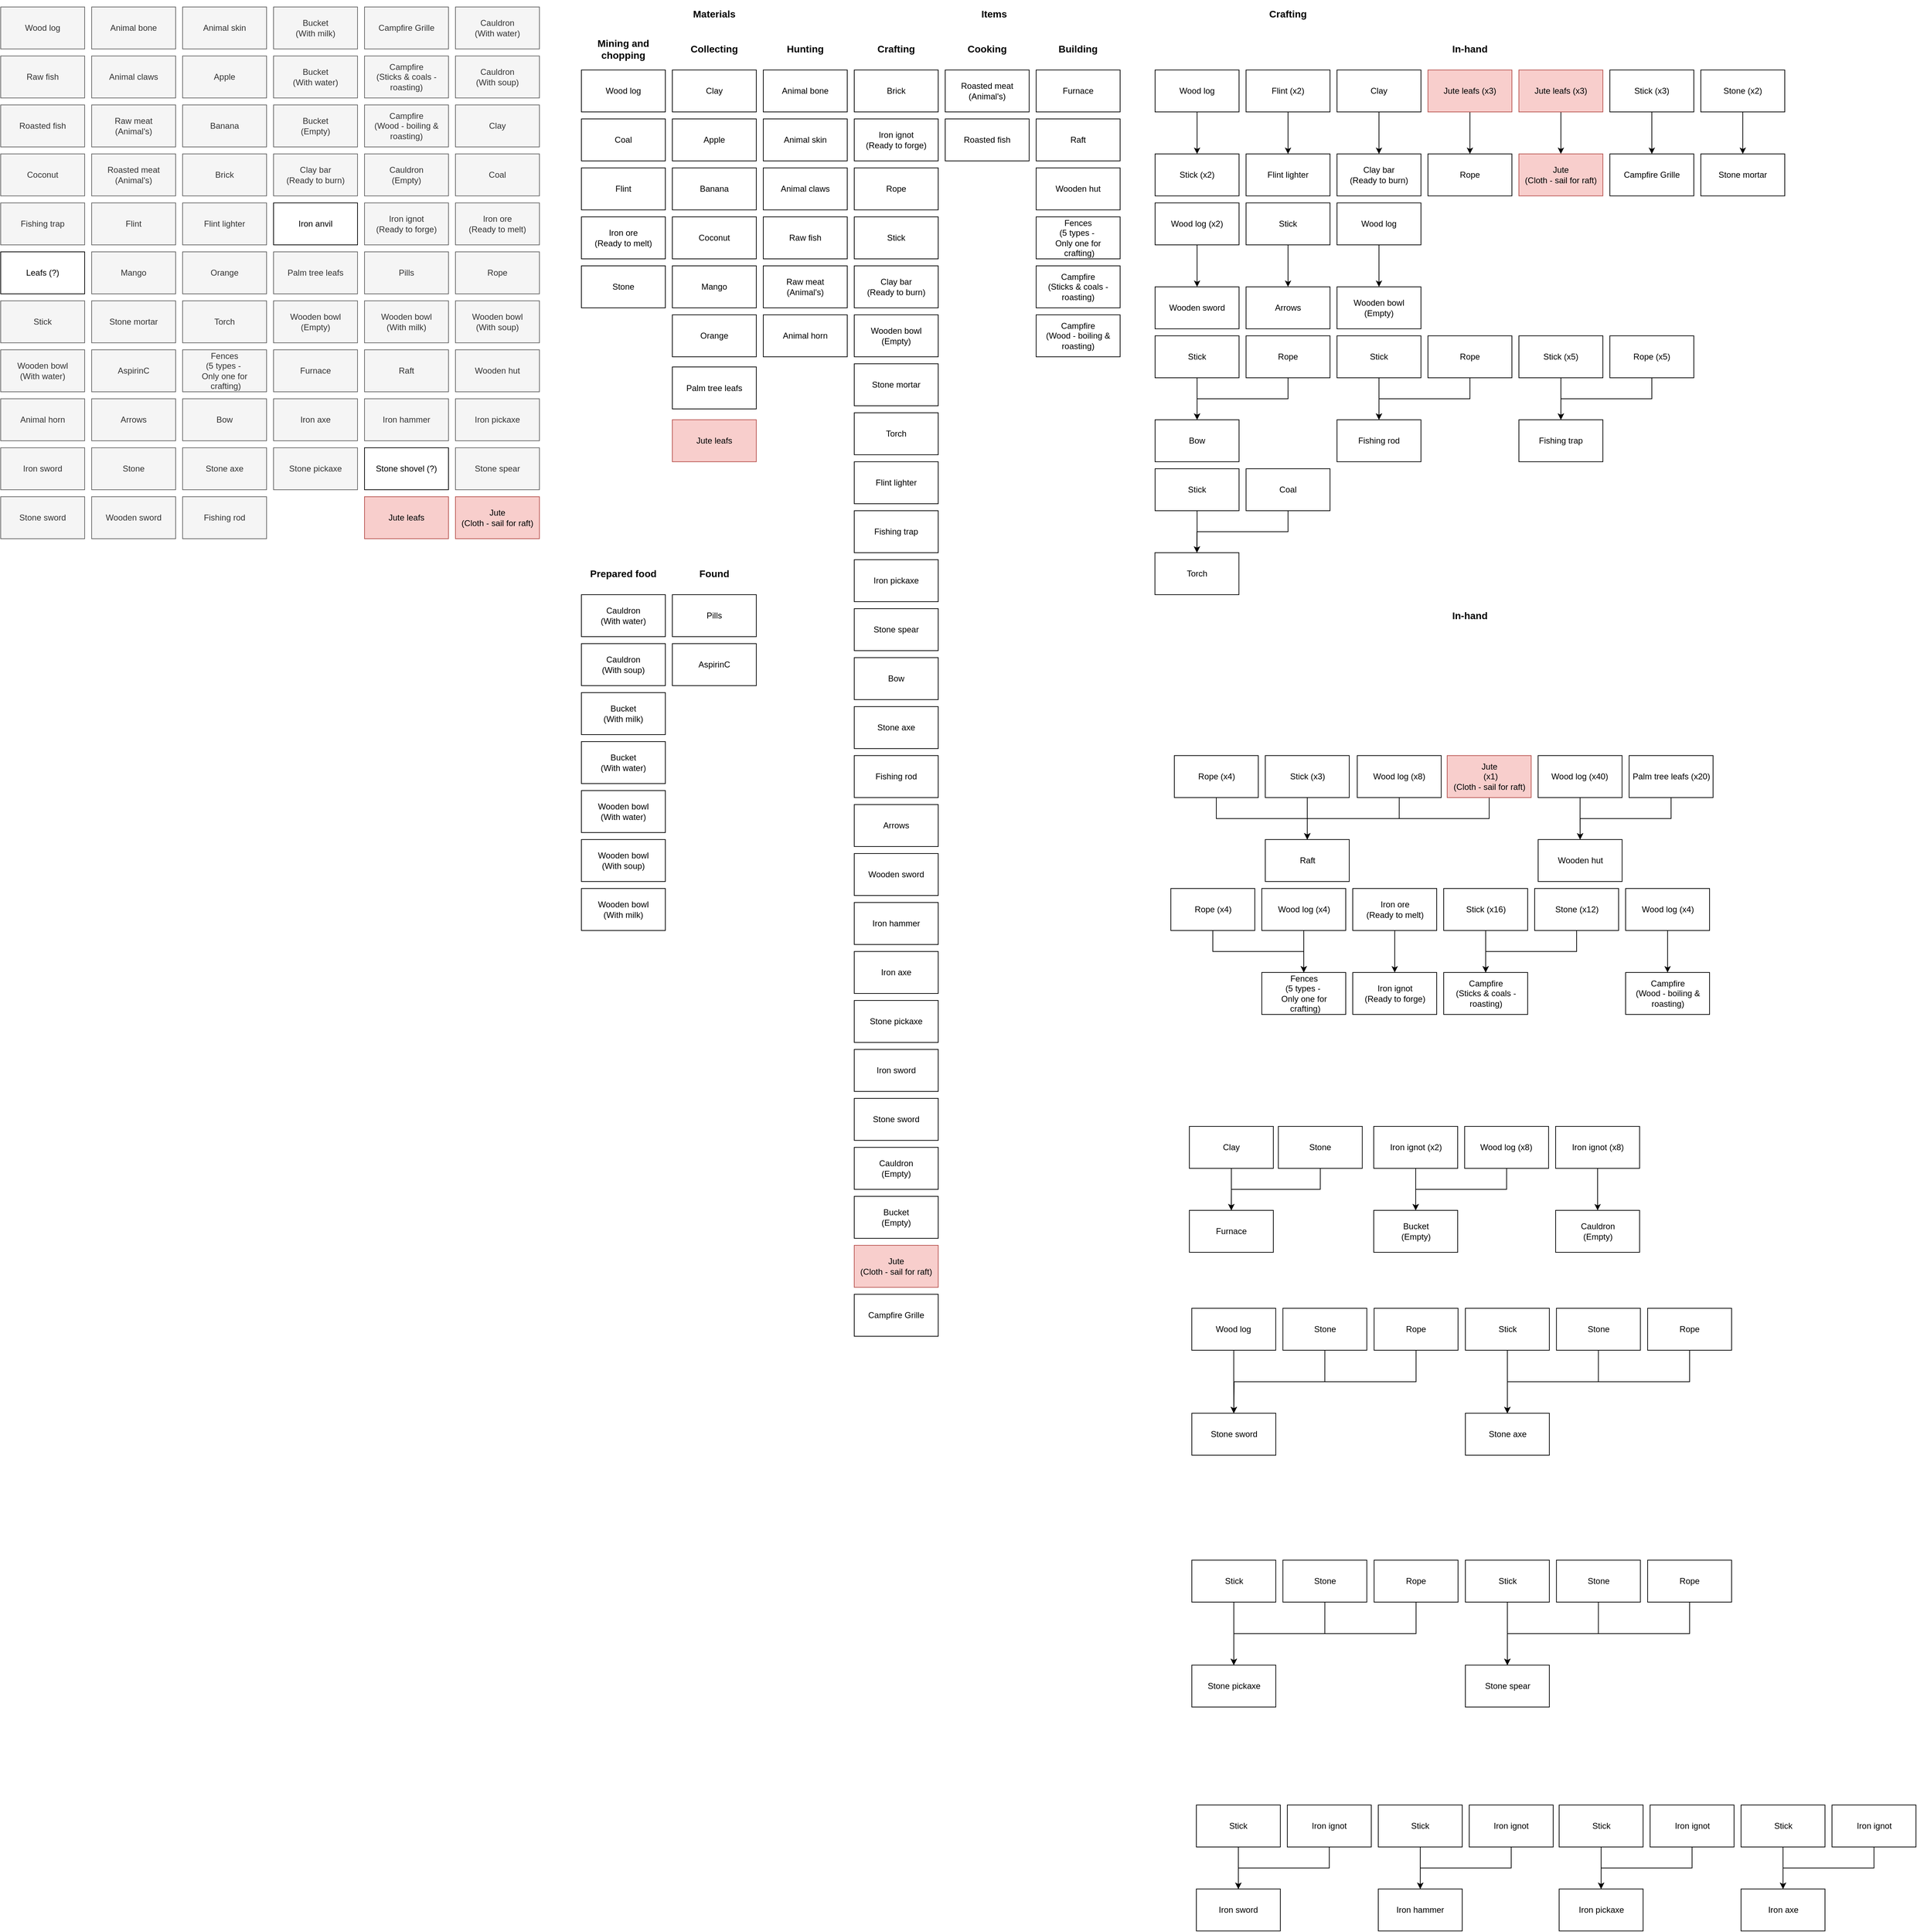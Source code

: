 <mxfile version="10.6.1" type="device"><diagram id="lCh-DArqjuSLy6WcerM8" name="Ingame items"><mxGraphModel dx="1590" dy="1257" grid="1" gridSize="10" guides="1" tooltips="1" connect="1" arrows="1" fold="1" page="1" pageScale="1" pageWidth="827" pageHeight="1169" math="0" shadow="0"><root><mxCell id="0"/><mxCell id="1" parent="0"/><mxCell id="aYhYEtU6Faz3Jj8YWcbF-1" value="Wood log" style="rounded=0;whiteSpace=wrap;html=1;fillColor=#f5f5f5;strokeColor=#666666;fontColor=#333333;" vertex="1" parent="1"><mxGeometry x="10" y="10" width="120" height="60" as="geometry"/></mxCell><mxCell id="aYhYEtU6Faz3Jj8YWcbF-2" value="Raw fish&lt;br&gt;" style="rounded=0;whiteSpace=wrap;html=1;fillColor=#f5f5f5;strokeColor=#666666;fontColor=#333333;" vertex="1" parent="1"><mxGeometry x="10" y="80" width="120" height="60" as="geometry"/></mxCell><mxCell id="aYhYEtU6Faz3Jj8YWcbF-3" value="Roasted fish&lt;br&gt;" style="rounded=0;whiteSpace=wrap;html=1;fillColor=#f5f5f5;strokeColor=#666666;fontColor=#333333;" vertex="1" parent="1"><mxGeometry x="10" y="150" width="120" height="60" as="geometry"/></mxCell><mxCell id="aYhYEtU6Faz3Jj8YWcbF-4" value="Animal bone" style="rounded=0;whiteSpace=wrap;html=1;fillColor=#f5f5f5;strokeColor=#666666;fontColor=#333333;" vertex="1" parent="1"><mxGeometry x="140" y="10" width="120" height="60" as="geometry"/></mxCell><mxCell id="aYhYEtU6Faz3Jj8YWcbF-5" value="Animal claws" style="rounded=0;whiteSpace=wrap;html=1;fillColor=#f5f5f5;strokeColor=#666666;fontColor=#333333;" vertex="1" parent="1"><mxGeometry x="140" y="80" width="120" height="60" as="geometry"/></mxCell><mxCell id="aYhYEtU6Faz3Jj8YWcbF-6" value="Raw meat&lt;br&gt;(Animal's)&lt;br&gt;" style="rounded=0;whiteSpace=wrap;html=1;fillColor=#f5f5f5;strokeColor=#666666;fontColor=#333333;" vertex="1" parent="1"><mxGeometry x="140" y="150" width="120" height="60" as="geometry"/></mxCell><mxCell id="aYhYEtU6Faz3Jj8YWcbF-7" value="Roasted meat&lt;br&gt;(Animal's)&lt;br&gt;" style="rounded=0;whiteSpace=wrap;html=1;fillColor=#f5f5f5;strokeColor=#666666;fontColor=#333333;" vertex="1" parent="1"><mxGeometry x="140" y="220" width="120" height="60" as="geometry"/></mxCell><mxCell id="aYhYEtU6Faz3Jj8YWcbF-8" value="Animal skin" style="rounded=0;whiteSpace=wrap;html=1;fillColor=#f5f5f5;strokeColor=#666666;fontColor=#333333;" vertex="1" parent="1"><mxGeometry x="270" y="10" width="120" height="60" as="geometry"/></mxCell><mxCell id="aYhYEtU6Faz3Jj8YWcbF-9" value="Apple&lt;br&gt;" style="rounded=0;whiteSpace=wrap;html=1;fillColor=#f5f5f5;strokeColor=#666666;fontColor=#333333;" vertex="1" parent="1"><mxGeometry x="270" y="80" width="120" height="60" as="geometry"/></mxCell><mxCell id="aYhYEtU6Faz3Jj8YWcbF-10" value="Banana&lt;br&gt;" style="rounded=0;whiteSpace=wrap;html=1;fillColor=#f5f5f5;strokeColor=#666666;fontColor=#333333;" vertex="1" parent="1"><mxGeometry x="270" y="150" width="120" height="60" as="geometry"/></mxCell><mxCell id="aYhYEtU6Faz3Jj8YWcbF-11" value="Brick&lt;br&gt;" style="rounded=0;whiteSpace=wrap;html=1;fillColor=#f5f5f5;strokeColor=#666666;fontColor=#333333;" vertex="1" parent="1"><mxGeometry x="270" y="220" width="120" height="60" as="geometry"/></mxCell><mxCell id="aYhYEtU6Faz3Jj8YWcbF-12" value="Clay bar&lt;br&gt;(Ready to burn)&lt;br&gt;" style="rounded=0;whiteSpace=wrap;html=1;fillColor=#f5f5f5;strokeColor=#666666;fontColor=#333333;" vertex="1" parent="1"><mxGeometry x="400" y="220" width="120" height="60" as="geometry"/></mxCell><mxCell id="aYhYEtU6Faz3Jj8YWcbF-13" value="Bucket&lt;br&gt;(Empty)&lt;br&gt;" style="rounded=0;whiteSpace=wrap;html=1;fillColor=#f5f5f5;strokeColor=#666666;fontColor=#333333;" vertex="1" parent="1"><mxGeometry x="400" y="150" width="120" height="60" as="geometry"/></mxCell><mxCell id="aYhYEtU6Faz3Jj8YWcbF-14" value="Bucket&lt;br&gt;(With water)&lt;br&gt;" style="rounded=0;whiteSpace=wrap;html=1;fillColor=#f5f5f5;strokeColor=#666666;fontColor=#333333;" vertex="1" parent="1"><mxGeometry x="400" y="80" width="120" height="60" as="geometry"/></mxCell><mxCell id="aYhYEtU6Faz3Jj8YWcbF-15" value="Bucket&lt;br&gt;(With milk)&lt;br&gt;" style="rounded=0;whiteSpace=wrap;html=1;fillColor=#f5f5f5;strokeColor=#666666;fontColor=#333333;" vertex="1" parent="1"><mxGeometry x="400" y="10" width="120" height="60" as="geometry"/></mxCell><mxCell id="aYhYEtU6Faz3Jj8YWcbF-17" value="Campfire&lt;br&gt;(Sticks &amp;amp; coals - roasting)&lt;br&gt;" style="rounded=0;whiteSpace=wrap;html=1;fillColor=#f5f5f5;strokeColor=#666666;fontColor=#333333;" vertex="1" parent="1"><mxGeometry x="530" y="80" width="120" height="60" as="geometry"/></mxCell><mxCell id="aYhYEtU6Faz3Jj8YWcbF-18" value="Campfire&lt;br&gt;(Wood - boiling &amp;amp; roasting)&lt;br&gt;" style="rounded=0;whiteSpace=wrap;html=1;fillColor=#f5f5f5;strokeColor=#666666;fontColor=#333333;" vertex="1" parent="1"><mxGeometry x="530" y="150" width="120" height="60" as="geometry"/></mxCell><mxCell id="aYhYEtU6Faz3Jj8YWcbF-19" value="Cauldron&lt;br&gt;(Empty)&lt;br&gt;" style="rounded=0;whiteSpace=wrap;html=1;fillColor=#f5f5f5;strokeColor=#666666;fontColor=#333333;" vertex="1" parent="1"><mxGeometry x="530" y="220" width="120" height="60" as="geometry"/></mxCell><mxCell id="aYhYEtU6Faz3Jj8YWcbF-20" value="Cauldron&lt;br&gt;(With soup)&lt;br&gt;" style="rounded=0;whiteSpace=wrap;html=1;fillColor=#f5f5f5;strokeColor=#666666;fontColor=#333333;" vertex="1" parent="1"><mxGeometry x="660" y="80" width="120" height="60" as="geometry"/></mxCell><mxCell id="aYhYEtU6Faz3Jj8YWcbF-21" value="Cauldron&lt;br&gt;(With water)&lt;br&gt;" style="rounded=0;whiteSpace=wrap;html=1;fillColor=#f5f5f5;strokeColor=#666666;fontColor=#333333;" vertex="1" parent="1"><mxGeometry x="660" y="10" width="120" height="60" as="geometry"/></mxCell><mxCell id="aYhYEtU6Faz3Jj8YWcbF-22" value="Clay&lt;br&gt;" style="rounded=0;whiteSpace=wrap;html=1;fillColor=#f5f5f5;strokeColor=#666666;fontColor=#333333;" vertex="1" parent="1"><mxGeometry x="660" y="150" width="120" height="60" as="geometry"/></mxCell><mxCell id="aYhYEtU6Faz3Jj8YWcbF-23" value="Coal&lt;br&gt;" style="rounded=0;whiteSpace=wrap;html=1;fillColor=#f5f5f5;strokeColor=#666666;fontColor=#333333;" vertex="1" parent="1"><mxGeometry x="660" y="220" width="120" height="60" as="geometry"/></mxCell><mxCell id="aYhYEtU6Faz3Jj8YWcbF-24" value="Coconut&lt;br&gt;" style="rounded=0;whiteSpace=wrap;html=1;fillColor=#f5f5f5;strokeColor=#666666;fontColor=#333333;" vertex="1" parent="1"><mxGeometry x="10" y="220" width="120" height="60" as="geometry"/></mxCell><mxCell id="aYhYEtU6Faz3Jj8YWcbF-25" value="Fishing trap&lt;br&gt;" style="rounded=0;whiteSpace=wrap;html=1;fillColor=#f5f5f5;strokeColor=#666666;fontColor=#333333;" vertex="1" parent="1"><mxGeometry x="10" y="290" width="120" height="60" as="geometry"/></mxCell><mxCell id="aYhYEtU6Faz3Jj8YWcbF-26" value="Flint&lt;br&gt;" style="rounded=0;whiteSpace=wrap;html=1;fillColor=#f5f5f5;strokeColor=#666666;fontColor=#333333;" vertex="1" parent="1"><mxGeometry x="140" y="290" width="120" height="60" as="geometry"/></mxCell><mxCell id="aYhYEtU6Faz3Jj8YWcbF-27" value="Flint lighter&lt;br&gt;" style="rounded=0;whiteSpace=wrap;html=1;fillColor=#f5f5f5;strokeColor=#666666;fontColor=#333333;" vertex="1" parent="1"><mxGeometry x="270" y="290" width="120" height="60" as="geometry"/></mxCell><mxCell id="aYhYEtU6Faz3Jj8YWcbF-28" value="Iron anvil&lt;br&gt;" style="rounded=0;whiteSpace=wrap;html=1;" vertex="1" parent="1"><mxGeometry x="400" y="290" width="120" height="60" as="geometry"/></mxCell><mxCell id="aYhYEtU6Faz3Jj8YWcbF-29" value="Iron ignot&lt;br&gt;(Ready to forge)&lt;br&gt;" style="rounded=0;whiteSpace=wrap;html=1;fillColor=#f5f5f5;strokeColor=#666666;fontColor=#333333;" vertex="1" parent="1"><mxGeometry x="530" y="290" width="120" height="60" as="geometry"/></mxCell><mxCell id="aYhYEtU6Faz3Jj8YWcbF-30" value="Iron ore&lt;br&gt;(Ready to melt)&lt;br&gt;" style="rounded=0;whiteSpace=wrap;html=1;fillColor=#f5f5f5;strokeColor=#666666;fontColor=#333333;" vertex="1" parent="1"><mxGeometry x="660" y="290" width="120" height="60" as="geometry"/></mxCell><mxCell id="aYhYEtU6Faz3Jj8YWcbF-31" value="Leafs (?)&lt;br&gt;" style="rounded=0;whiteSpace=wrap;html=1;" vertex="1" parent="1"><mxGeometry x="10" y="360" width="120" height="60" as="geometry"/></mxCell><mxCell id="aYhYEtU6Faz3Jj8YWcbF-32" value="Mango&lt;br&gt;" style="rounded=0;whiteSpace=wrap;html=1;fillColor=#f5f5f5;strokeColor=#666666;fontColor=#333333;" vertex="1" parent="1"><mxGeometry x="140" y="360" width="120" height="60" as="geometry"/></mxCell><mxCell id="aYhYEtU6Faz3Jj8YWcbF-33" value="Orange&lt;br&gt;" style="rounded=0;whiteSpace=wrap;html=1;fillColor=#f5f5f5;strokeColor=#666666;fontColor=#333333;" vertex="1" parent="1"><mxGeometry x="270" y="360" width="120" height="60" as="geometry"/></mxCell><mxCell id="aYhYEtU6Faz3Jj8YWcbF-34" value="Palm tree leafs&lt;br&gt;" style="rounded=0;whiteSpace=wrap;html=1;fillColor=#f5f5f5;strokeColor=#666666;fontColor=#333333;" vertex="1" parent="1"><mxGeometry x="400" y="360" width="120" height="60" as="geometry"/></mxCell><mxCell id="aYhYEtU6Faz3Jj8YWcbF-35" value="Pills&lt;br&gt;" style="rounded=0;whiteSpace=wrap;html=1;fillColor=#f5f5f5;strokeColor=#666666;fontColor=#333333;" vertex="1" parent="1"><mxGeometry x="530" y="360" width="120" height="60" as="geometry"/></mxCell><mxCell id="aYhYEtU6Faz3Jj8YWcbF-36" value="Rope&lt;br&gt;" style="rounded=0;whiteSpace=wrap;html=1;fillColor=#f5f5f5;strokeColor=#666666;fontColor=#333333;" vertex="1" parent="1"><mxGeometry x="660" y="360" width="120" height="60" as="geometry"/></mxCell><mxCell id="aYhYEtU6Faz3Jj8YWcbF-37" value="Stick&lt;br&gt;" style="rounded=0;whiteSpace=wrap;html=1;fillColor=#f5f5f5;strokeColor=#666666;fontColor=#333333;" vertex="1" parent="1"><mxGeometry x="10" y="430" width="120" height="60" as="geometry"/></mxCell><mxCell id="aYhYEtU6Faz3Jj8YWcbF-38" value="Stone mortar&lt;br&gt;" style="rounded=0;whiteSpace=wrap;html=1;fillColor=#f5f5f5;strokeColor=#666666;fontColor=#333333;" vertex="1" parent="1"><mxGeometry x="140" y="430" width="120" height="60" as="geometry"/></mxCell><mxCell id="aYhYEtU6Faz3Jj8YWcbF-39" value="Torch&lt;br&gt;" style="rounded=0;whiteSpace=wrap;html=1;fillColor=#f5f5f5;strokeColor=#666666;fontColor=#333333;" vertex="1" parent="1"><mxGeometry x="270" y="430" width="120" height="60" as="geometry"/></mxCell><mxCell id="aYhYEtU6Faz3Jj8YWcbF-40" value="Wooden bowl&lt;br&gt;(Empty)&lt;br&gt;" style="rounded=0;whiteSpace=wrap;html=1;fillColor=#f5f5f5;strokeColor=#666666;fontColor=#333333;" vertex="1" parent="1"><mxGeometry x="400" y="430" width="120" height="60" as="geometry"/></mxCell><mxCell id="aYhYEtU6Faz3Jj8YWcbF-41" value="Wooden bowl&lt;br&gt;(With soup)&lt;br&gt;" style="rounded=0;whiteSpace=wrap;html=1;fillColor=#f5f5f5;strokeColor=#666666;fontColor=#333333;" vertex="1" parent="1"><mxGeometry x="660" y="430" width="120" height="60" as="geometry"/></mxCell><mxCell id="aYhYEtU6Faz3Jj8YWcbF-42" value="Wooden bowl&lt;br&gt;(With milk)&lt;br&gt;" style="rounded=0;whiteSpace=wrap;html=1;fillColor=#f5f5f5;strokeColor=#666666;fontColor=#333333;" vertex="1" parent="1"><mxGeometry x="530" y="430" width="120" height="60" as="geometry"/></mxCell><mxCell id="aYhYEtU6Faz3Jj8YWcbF-43" value="Wooden bowl&lt;br&gt;(With water)&lt;br&gt;" style="rounded=0;whiteSpace=wrap;html=1;fillColor=#f5f5f5;strokeColor=#666666;fontColor=#333333;" vertex="1" parent="1"><mxGeometry x="10" y="500" width="120" height="60" as="geometry"/></mxCell><mxCell id="aYhYEtU6Faz3Jj8YWcbF-45" value="Fences&lt;br&gt;(5 types -&amp;nbsp;&lt;br&gt;Only one for&lt;br&gt;&amp;nbsp;crafting)&lt;br&gt;" style="rounded=0;whiteSpace=wrap;html=1;fillColor=#f5f5f5;strokeColor=#666666;fontColor=#333333;" vertex="1" parent="1"><mxGeometry x="270" y="500" width="120" height="60" as="geometry"/></mxCell><mxCell id="aYhYEtU6Faz3Jj8YWcbF-46" value="Furnace&lt;br&gt;" style="rounded=0;whiteSpace=wrap;html=1;fillColor=#f5f5f5;strokeColor=#666666;fontColor=#333333;" vertex="1" parent="1"><mxGeometry x="400" y="500" width="120" height="60" as="geometry"/></mxCell><mxCell id="aYhYEtU6Faz3Jj8YWcbF-47" value="Raft&lt;br&gt;" style="rounded=0;whiteSpace=wrap;html=1;fillColor=#f5f5f5;strokeColor=#666666;fontColor=#333333;" vertex="1" parent="1"><mxGeometry x="530" y="500" width="120" height="60" as="geometry"/></mxCell><mxCell id="aYhYEtU6Faz3Jj8YWcbF-48" value="Wooden hut&lt;br&gt;" style="rounded=0;whiteSpace=wrap;html=1;fillColor=#f5f5f5;strokeColor=#666666;fontColor=#333333;" vertex="1" parent="1"><mxGeometry x="660" y="500" width="120" height="60" as="geometry"/></mxCell><mxCell id="aYhYEtU6Faz3Jj8YWcbF-49" value="Animal horn&lt;br&gt;" style="rounded=0;whiteSpace=wrap;html=1;fillColor=#f5f5f5;strokeColor=#666666;fontColor=#333333;" vertex="1" parent="1"><mxGeometry x="10" y="570" width="120" height="60" as="geometry"/></mxCell><mxCell id="aYhYEtU6Faz3Jj8YWcbF-50" value="Arrows&lt;br&gt;" style="rounded=0;whiteSpace=wrap;html=1;fillColor=#f5f5f5;strokeColor=#666666;fontColor=#333333;" vertex="1" parent="1"><mxGeometry x="140" y="570" width="120" height="60" as="geometry"/></mxCell><mxCell id="aYhYEtU6Faz3Jj8YWcbF-51" value="Bow&lt;br&gt;" style="rounded=0;whiteSpace=wrap;html=1;fillColor=#f5f5f5;strokeColor=#666666;fontColor=#333333;" vertex="1" parent="1"><mxGeometry x="270" y="570" width="120" height="60" as="geometry"/></mxCell><mxCell id="aYhYEtU6Faz3Jj8YWcbF-52" value="Iron axe&lt;br&gt;" style="rounded=0;whiteSpace=wrap;html=1;fillColor=#f5f5f5;strokeColor=#666666;fontColor=#333333;" vertex="1" parent="1"><mxGeometry x="400" y="570" width="120" height="60" as="geometry"/></mxCell><mxCell id="aYhYEtU6Faz3Jj8YWcbF-53" value="Iron hammer&lt;br&gt;" style="rounded=0;whiteSpace=wrap;html=1;fillColor=#f5f5f5;strokeColor=#666666;fontColor=#333333;" vertex="1" parent="1"><mxGeometry x="530" y="570" width="120" height="60" as="geometry"/></mxCell><mxCell id="aYhYEtU6Faz3Jj8YWcbF-54" value="Iron pickaxe&lt;br&gt;" style="rounded=0;whiteSpace=wrap;html=1;fillColor=#f5f5f5;strokeColor=#666666;fontColor=#333333;" vertex="1" parent="1"><mxGeometry x="660" y="570" width="120" height="60" as="geometry"/></mxCell><mxCell id="aYhYEtU6Faz3Jj8YWcbF-55" value="Iron sword&lt;br&gt;" style="rounded=0;whiteSpace=wrap;html=1;fillColor=#f5f5f5;strokeColor=#666666;fontColor=#333333;" vertex="1" parent="1"><mxGeometry x="10" y="640" width="120" height="60" as="geometry"/></mxCell><mxCell id="aYhYEtU6Faz3Jj8YWcbF-56" value="Stone&lt;br&gt;" style="rounded=0;whiteSpace=wrap;html=1;fillColor=#f5f5f5;strokeColor=#666666;fontColor=#333333;" vertex="1" parent="1"><mxGeometry x="140" y="640" width="120" height="60" as="geometry"/></mxCell><mxCell id="aYhYEtU6Faz3Jj8YWcbF-57" value="Stone axe&lt;br&gt;" style="rounded=0;whiteSpace=wrap;html=1;fillColor=#f5f5f5;strokeColor=#666666;fontColor=#333333;" vertex="1" parent="1"><mxGeometry x="270" y="640" width="120" height="60" as="geometry"/></mxCell><mxCell id="aYhYEtU6Faz3Jj8YWcbF-58" value="Stone pickaxe&lt;br&gt;" style="rounded=0;whiteSpace=wrap;html=1;fillColor=#f5f5f5;strokeColor=#666666;fontColor=#333333;" vertex="1" parent="1"><mxGeometry x="400" y="640" width="120" height="60" as="geometry"/></mxCell><mxCell id="aYhYEtU6Faz3Jj8YWcbF-60" value="Stone shovel (?)&lt;br&gt;" style="rounded=0;whiteSpace=wrap;html=1;" vertex="1" parent="1"><mxGeometry x="530" y="640" width="120" height="60" as="geometry"/></mxCell><mxCell id="aYhYEtU6Faz3Jj8YWcbF-61" value="Stone spear&lt;br&gt;" style="rounded=0;whiteSpace=wrap;html=1;fillColor=#f5f5f5;strokeColor=#666666;fontColor=#333333;" vertex="1" parent="1"><mxGeometry x="660" y="640" width="120" height="60" as="geometry"/></mxCell><mxCell id="aYhYEtU6Faz3Jj8YWcbF-62" value="Stone sword&lt;br&gt;" style="rounded=0;whiteSpace=wrap;html=1;fillColor=#f5f5f5;strokeColor=#666666;fontColor=#333333;" vertex="1" parent="1"><mxGeometry x="10" y="710" width="120" height="60" as="geometry"/></mxCell><mxCell id="aYhYEtU6Faz3Jj8YWcbF-63" value="Wooden sword&lt;br&gt;" style="rounded=0;whiteSpace=wrap;html=1;fillColor=#f5f5f5;strokeColor=#666666;fontColor=#333333;" vertex="1" parent="1"><mxGeometry x="140" y="710" width="120" height="60" as="geometry"/></mxCell><mxCell id="aYhYEtU6Faz3Jj8YWcbF-64" value="Fishing rod&lt;br&gt;" style="rounded=0;whiteSpace=wrap;html=1;fillColor=#f5f5f5;strokeColor=#666666;fontColor=#333333;" vertex="1" parent="1"><mxGeometry x="270" y="710" width="120" height="60" as="geometry"/></mxCell><mxCell id="aYhYEtU6Faz3Jj8YWcbF-65" value="AspirinC&lt;br&gt;" style="rounded=0;whiteSpace=wrap;html=1;fillColor=#f5f5f5;strokeColor=#666666;fontColor=#333333;" vertex="1" parent="1"><mxGeometry x="140" y="500" width="120" height="60" as="geometry"/></mxCell><mxCell id="aYhYEtU6Faz3Jj8YWcbF-66" value="Materials" style="text;html=1;strokeColor=none;fillColor=none;align=center;verticalAlign=middle;whiteSpace=wrap;rounded=0;fontStyle=1;fontSize=14;" vertex="1" parent="1"><mxGeometry x="840" width="380" height="40" as="geometry"/></mxCell><mxCell id="aYhYEtU6Faz3Jj8YWcbF-67" value="Wood log" style="rounded=0;whiteSpace=wrap;html=1;" vertex="1" parent="1"><mxGeometry x="840" y="100" width="120" height="60" as="geometry"/></mxCell><mxCell id="aYhYEtU6Faz3Jj8YWcbF-68" value="Animal bone" style="rounded=0;whiteSpace=wrap;html=1;" vertex="1" parent="1"><mxGeometry x="1100" y="100" width="120" height="60" as="geometry"/></mxCell><mxCell id="aYhYEtU6Faz3Jj8YWcbF-69" value="Animal skin" style="rounded=0;whiteSpace=wrap;html=1;" vertex="1" parent="1"><mxGeometry x="1100" y="170" width="120" height="60" as="geometry"/></mxCell><mxCell id="aYhYEtU6Faz3Jj8YWcbF-70" value="Animal claws" style="rounded=0;whiteSpace=wrap;html=1;" vertex="1" parent="1"><mxGeometry x="1100" y="240" width="120" height="60" as="geometry"/></mxCell><mxCell id="aYhYEtU6Faz3Jj8YWcbF-71" value="Apple&lt;br&gt;" style="rounded=0;whiteSpace=wrap;html=1;" vertex="1" parent="1"><mxGeometry x="970" y="170" width="120" height="60" as="geometry"/></mxCell><mxCell id="aYhYEtU6Faz3Jj8YWcbF-72" value="Clay&lt;br&gt;" style="rounded=0;whiteSpace=wrap;html=1;" vertex="1" parent="1"><mxGeometry x="970" y="100" width="120" height="60" as="geometry"/></mxCell><mxCell id="aYhYEtU6Faz3Jj8YWcbF-73" value="Brick&lt;br&gt;" style="rounded=0;whiteSpace=wrap;html=1;" vertex="1" parent="1"><mxGeometry x="1230" y="100" width="120" height="60" as="geometry"/></mxCell><mxCell id="aYhYEtU6Faz3Jj8YWcbF-74" value="Coal&lt;br&gt;" style="rounded=0;whiteSpace=wrap;html=1;" vertex="1" parent="1"><mxGeometry x="840" y="170" width="120" height="60" as="geometry"/></mxCell><mxCell id="aYhYEtU6Faz3Jj8YWcbF-75" value="Flint&lt;br&gt;" style="rounded=0;whiteSpace=wrap;html=1;" vertex="1" parent="1"><mxGeometry x="840" y="240" width="120" height="60" as="geometry"/></mxCell><mxCell id="aYhYEtU6Faz3Jj8YWcbF-76" value="Iron ore&lt;br&gt;(Ready to melt)&lt;br&gt;" style="rounded=0;whiteSpace=wrap;html=1;" vertex="1" parent="1"><mxGeometry x="840" y="310" width="120" height="60" as="geometry"/></mxCell><mxCell id="aYhYEtU6Faz3Jj8YWcbF-77" value="Palm tree leafs&lt;br&gt;" style="rounded=0;whiteSpace=wrap;html=1;" vertex="1" parent="1"><mxGeometry x="970" y="524.5" width="120" height="60" as="geometry"/></mxCell><mxCell id="aYhYEtU6Faz3Jj8YWcbF-78" value="Mining and chopping" style="text;html=1;strokeColor=none;fillColor=none;align=center;verticalAlign=middle;whiteSpace=wrap;rounded=0;fontStyle=1;fontSize=14;" vertex="1" parent="1"><mxGeometry x="840" y="50" width="120" height="40" as="geometry"/></mxCell><mxCell id="aYhYEtU6Faz3Jj8YWcbF-79" value="Collecting" style="text;html=1;strokeColor=none;fillColor=none;align=center;verticalAlign=middle;whiteSpace=wrap;rounded=0;fontStyle=1;fontSize=14;" vertex="1" parent="1"><mxGeometry x="970" y="50" width="120" height="40" as="geometry"/></mxCell><mxCell id="aYhYEtU6Faz3Jj8YWcbF-80" value="Hunting" style="text;html=1;strokeColor=none;fillColor=none;align=center;verticalAlign=middle;whiteSpace=wrap;rounded=0;fontStyle=1;fontSize=14;" vertex="1" parent="1"><mxGeometry x="1100" y="50" width="120" height="40" as="geometry"/></mxCell><mxCell id="aYhYEtU6Faz3Jj8YWcbF-81" value="Banana&lt;br&gt;" style="rounded=0;whiteSpace=wrap;html=1;" vertex="1" parent="1"><mxGeometry x="970" y="240" width="120" height="60" as="geometry"/></mxCell><mxCell id="aYhYEtU6Faz3Jj8YWcbF-82" value="Raw fish&lt;br&gt;" style="rounded=0;whiteSpace=wrap;html=1;" vertex="1" parent="1"><mxGeometry x="1100" y="310" width="120" height="60" as="geometry"/></mxCell><mxCell id="aYhYEtU6Faz3Jj8YWcbF-83" value="Coconut&lt;br&gt;" style="rounded=0;whiteSpace=wrap;html=1;" vertex="1" parent="1"><mxGeometry x="970" y="310" width="120" height="60" as="geometry"/></mxCell><mxCell id="aYhYEtU6Faz3Jj8YWcbF-84" value="Mango&lt;br&gt;" style="rounded=0;whiteSpace=wrap;html=1;" vertex="1" parent="1"><mxGeometry x="970" y="380" width="120" height="60" as="geometry"/></mxCell><mxCell id="aYhYEtU6Faz3Jj8YWcbF-85" value="Orange&lt;br&gt;" style="rounded=0;whiteSpace=wrap;html=1;" vertex="1" parent="1"><mxGeometry x="970" y="450" width="120" height="60" as="geometry"/></mxCell><mxCell id="aYhYEtU6Faz3Jj8YWcbF-86" value="Stick&lt;br&gt;" style="rounded=0;whiteSpace=wrap;html=1;" vertex="1" parent="1"><mxGeometry x="1230" y="310" width="120" height="60" as="geometry"/></mxCell><mxCell id="aYhYEtU6Faz3Jj8YWcbF-87" value="Crafting" style="text;html=1;strokeColor=none;fillColor=none;align=center;verticalAlign=middle;whiteSpace=wrap;rounded=0;fontStyle=1;fontSize=14;" vertex="1" parent="1"><mxGeometry x="1230" y="50" width="120" height="40" as="geometry"/></mxCell><mxCell id="aYhYEtU6Faz3Jj8YWcbF-88" value="Iron ignot&lt;br&gt;(Ready to forge)&lt;br&gt;" style="rounded=0;whiteSpace=wrap;html=1;" vertex="1" parent="1"><mxGeometry x="1230" y="170" width="120" height="60" as="geometry"/></mxCell><mxCell id="aYhYEtU6Faz3Jj8YWcbF-89" value="Rope&lt;br&gt;" style="rounded=0;whiteSpace=wrap;html=1;" vertex="1" parent="1"><mxGeometry x="1230" y="240" width="120" height="60" as="geometry"/></mxCell><mxCell id="aYhYEtU6Faz3Jj8YWcbF-90" value="Items" style="text;html=1;strokeColor=none;fillColor=none;align=center;verticalAlign=middle;whiteSpace=wrap;rounded=0;fontStyle=1;fontSize=14;" vertex="1" parent="1"><mxGeometry x="1240" width="380" height="40" as="geometry"/></mxCell><mxCell id="aYhYEtU6Faz3Jj8YWcbF-91" value="Raw meat&lt;br&gt;(Animal's)&lt;br&gt;" style="rounded=0;whiteSpace=wrap;html=1;" vertex="1" parent="1"><mxGeometry x="1100" y="380" width="120" height="60" as="geometry"/></mxCell><mxCell id="aYhYEtU6Faz3Jj8YWcbF-92" value="Clay bar&lt;br&gt;(Ready to burn)&lt;br&gt;" style="rounded=0;whiteSpace=wrap;html=1;" vertex="1" parent="1"><mxGeometry x="1230" y="380" width="120" height="60" as="geometry"/></mxCell><mxCell id="aYhYEtU6Faz3Jj8YWcbF-93" value="Wooden bowl&lt;br&gt;(Empty)&lt;br&gt;" style="rounded=0;whiteSpace=wrap;html=1;" vertex="1" parent="1"><mxGeometry x="1230" y="450" width="120" height="60" as="geometry"/></mxCell><mxCell id="aYhYEtU6Faz3Jj8YWcbF-94" value="Torch&lt;br&gt;" style="rounded=0;whiteSpace=wrap;html=1;" vertex="1" parent="1"><mxGeometry x="1230" y="590" width="120" height="60" as="geometry"/></mxCell><mxCell id="aYhYEtU6Faz3Jj8YWcbF-95" value="Stone mortar&lt;br&gt;" style="rounded=0;whiteSpace=wrap;html=1;" vertex="1" parent="1"><mxGeometry x="1230" y="520" width="120" height="60" as="geometry"/></mxCell><mxCell id="aYhYEtU6Faz3Jj8YWcbF-96" value="Flint lighter&lt;br&gt;" style="rounded=0;whiteSpace=wrap;html=1;" vertex="1" parent="1"><mxGeometry x="1230" y="660" width="120" height="60" as="geometry"/></mxCell><mxCell id="aYhYEtU6Faz3Jj8YWcbF-97" value="Fishing trap&lt;br&gt;" style="rounded=0;whiteSpace=wrap;html=1;" vertex="1" parent="1"><mxGeometry x="1230" y="730" width="120" height="60" as="geometry"/></mxCell><mxCell id="aYhYEtU6Faz3Jj8YWcbF-98" value="Cooking" style="text;html=1;strokeColor=none;fillColor=none;align=center;verticalAlign=middle;whiteSpace=wrap;rounded=0;fontStyle=1;fontSize=14;" vertex="1" parent="1"><mxGeometry x="1360" y="50" width="120" height="40" as="geometry"/></mxCell><mxCell id="aYhYEtU6Faz3Jj8YWcbF-99" value="Roasted meat&lt;br&gt;(Animal's)&lt;br&gt;" style="rounded=0;whiteSpace=wrap;html=1;" vertex="1" parent="1"><mxGeometry x="1360" y="100" width="120" height="60" as="geometry"/></mxCell><mxCell id="aYhYEtU6Faz3Jj8YWcbF-100" value="Roasted fish&lt;br&gt;" style="rounded=0;whiteSpace=wrap;html=1;" vertex="1" parent="1"><mxGeometry x="1360" y="170" width="120" height="60" as="geometry"/></mxCell><mxCell id="aYhYEtU6Faz3Jj8YWcbF-101" value="Furnace&lt;br&gt;" style="rounded=0;whiteSpace=wrap;html=1;" vertex="1" parent="1"><mxGeometry x="1490" y="100" width="120" height="60" as="geometry"/></mxCell><mxCell id="aYhYEtU6Faz3Jj8YWcbF-102" value="Raft&lt;br&gt;" style="rounded=0;whiteSpace=wrap;html=1;" vertex="1" parent="1"><mxGeometry x="1490" y="170" width="120" height="60" as="geometry"/></mxCell><mxCell id="aYhYEtU6Faz3Jj8YWcbF-103" value="Wooden hut&lt;br&gt;" style="rounded=0;whiteSpace=wrap;html=1;" vertex="1" parent="1"><mxGeometry x="1490" y="240" width="120" height="60" as="geometry"/></mxCell><mxCell id="aYhYEtU6Faz3Jj8YWcbF-104" value="Animal horn&lt;br&gt;" style="rounded=0;whiteSpace=wrap;html=1;" vertex="1" parent="1"><mxGeometry x="1100" y="450" width="120" height="60" as="geometry"/></mxCell><mxCell id="aYhYEtU6Faz3Jj8YWcbF-105" value="Building" style="text;html=1;strokeColor=none;fillColor=none;align=center;verticalAlign=middle;whiteSpace=wrap;rounded=0;fontStyle=1;fontSize=14;" vertex="1" parent="1"><mxGeometry x="1490" y="50" width="120" height="40" as="geometry"/></mxCell><mxCell id="aYhYEtU6Faz3Jj8YWcbF-106" value="Fences&lt;br&gt;(5 types -&amp;nbsp;&lt;br&gt;Only one for&lt;br&gt;&amp;nbsp;crafting)&lt;br&gt;" style="rounded=0;whiteSpace=wrap;html=1;" vertex="1" parent="1"><mxGeometry x="1490" y="310" width="120" height="60" as="geometry"/></mxCell><mxCell id="aYhYEtU6Faz3Jj8YWcbF-107" value="Arrows&lt;br&gt;" style="rounded=0;whiteSpace=wrap;html=1;" vertex="1" parent="1"><mxGeometry x="1230" y="1150" width="120" height="60" as="geometry"/></mxCell><mxCell id="aYhYEtU6Faz3Jj8YWcbF-108" value="Bow&lt;br&gt;" style="rounded=0;whiteSpace=wrap;html=1;" vertex="1" parent="1"><mxGeometry x="1230" y="940" width="120" height="60" as="geometry"/></mxCell><mxCell id="aYhYEtU6Faz3Jj8YWcbF-109" value="Iron axe&lt;br&gt;" style="rounded=0;whiteSpace=wrap;html=1;" vertex="1" parent="1"><mxGeometry x="1230" y="1360" width="120" height="60" as="geometry"/></mxCell><mxCell id="aYhYEtU6Faz3Jj8YWcbF-110" value="Iron hammer&lt;br&gt;" style="rounded=0;whiteSpace=wrap;html=1;" vertex="1" parent="1"><mxGeometry x="1230" y="1290" width="120" height="60" as="geometry"/></mxCell><mxCell id="aYhYEtU6Faz3Jj8YWcbF-111" value="Iron pickaxe&lt;br&gt;" style="rounded=0;whiteSpace=wrap;html=1;" vertex="1" parent="1"><mxGeometry x="1230" y="800" width="120" height="60" as="geometry"/></mxCell><mxCell id="aYhYEtU6Faz3Jj8YWcbF-112" value="Stone spear&lt;br&gt;" style="rounded=0;whiteSpace=wrap;html=1;" vertex="1" parent="1"><mxGeometry x="1230" y="870" width="120" height="60" as="geometry"/></mxCell><mxCell id="aYhYEtU6Faz3Jj8YWcbF-113" value="Stone pickaxe&lt;br&gt;" style="rounded=0;whiteSpace=wrap;html=1;" vertex="1" parent="1"><mxGeometry x="1230" y="1430" width="120" height="60" as="geometry"/></mxCell><mxCell id="aYhYEtU6Faz3Jj8YWcbF-114" value="Stone axe&lt;br&gt;" style="rounded=0;whiteSpace=wrap;html=1;" vertex="1" parent="1"><mxGeometry x="1230" y="1010" width="120" height="60" as="geometry"/></mxCell><mxCell id="aYhYEtU6Faz3Jj8YWcbF-115" value="Stone&lt;br&gt;" style="rounded=0;whiteSpace=wrap;html=1;" vertex="1" parent="1"><mxGeometry x="840" y="380" width="120" height="60" as="geometry"/></mxCell><mxCell id="aYhYEtU6Faz3Jj8YWcbF-116" value="Iron sword&lt;br&gt;" style="rounded=0;whiteSpace=wrap;html=1;" vertex="1" parent="1"><mxGeometry x="1230" y="1500" width="120" height="60" as="geometry"/></mxCell><mxCell id="aYhYEtU6Faz3Jj8YWcbF-117" value="Stone sword&lt;br&gt;" style="rounded=0;whiteSpace=wrap;html=1;" vertex="1" parent="1"><mxGeometry x="1230" y="1570" width="120" height="60" as="geometry"/></mxCell><mxCell id="aYhYEtU6Faz3Jj8YWcbF-118" value="Wooden sword&lt;br&gt;" style="rounded=0;whiteSpace=wrap;html=1;" vertex="1" parent="1"><mxGeometry x="1230" y="1220" width="120" height="60" as="geometry"/></mxCell><mxCell id="aYhYEtU6Faz3Jj8YWcbF-119" value="Fishing rod&lt;br&gt;" style="rounded=0;whiteSpace=wrap;html=1;" vertex="1" parent="1"><mxGeometry x="1230" y="1080" width="120" height="60" as="geometry"/></mxCell><mxCell id="aYhYEtU6Faz3Jj8YWcbF-120" value="Cauldron&lt;br&gt;(Empty)&lt;br&gt;" style="rounded=0;whiteSpace=wrap;html=1;" vertex="1" parent="1"><mxGeometry x="1230" y="1640" width="120" height="60" as="geometry"/></mxCell><mxCell id="aYhYEtU6Faz3Jj8YWcbF-121" value="Bucket&lt;br&gt;(Empty)&lt;br&gt;" style="rounded=0;whiteSpace=wrap;html=1;" vertex="1" parent="1"><mxGeometry x="1230" y="1710" width="120" height="60" as="geometry"/></mxCell><mxCell id="aYhYEtU6Faz3Jj8YWcbF-122" value="Campfire&lt;br&gt;(Sticks &amp;amp; coals - roasting)&lt;br&gt;" style="rounded=0;whiteSpace=wrap;html=1;" vertex="1" parent="1"><mxGeometry x="1490" y="380" width="120" height="60" as="geometry"/></mxCell><mxCell id="aYhYEtU6Faz3Jj8YWcbF-123" value="Campfire&lt;br&gt;(Wood - boiling &amp;amp; roasting)&lt;br&gt;" style="rounded=0;whiteSpace=wrap;html=1;" vertex="1" parent="1"><mxGeometry x="1490" y="450" width="120" height="60" as="geometry"/></mxCell><mxCell id="aYhYEtU6Faz3Jj8YWcbF-124" value="Found" style="text;html=1;strokeColor=none;fillColor=none;align=center;verticalAlign=middle;whiteSpace=wrap;rounded=0;fontStyle=1;fontSize=14;" vertex="1" parent="1"><mxGeometry x="970" y="800" width="120" height="40" as="geometry"/></mxCell><mxCell id="aYhYEtU6Faz3Jj8YWcbF-125" value="Pills&lt;br&gt;" style="rounded=0;whiteSpace=wrap;html=1;" vertex="1" parent="1"><mxGeometry x="970" y="850" width="120" height="60" as="geometry"/></mxCell><mxCell id="aYhYEtU6Faz3Jj8YWcbF-126" value="AspirinC&lt;br&gt;" style="rounded=0;whiteSpace=wrap;html=1;" vertex="1" parent="1"><mxGeometry x="970" y="920" width="120" height="60" as="geometry"/></mxCell><mxCell id="aYhYEtU6Faz3Jj8YWcbF-127" value="Crafting&lt;br&gt;" style="text;html=1;strokeColor=none;fillColor=none;align=center;verticalAlign=middle;whiteSpace=wrap;rounded=0;fontStyle=1;fontSize=14;" vertex="1" parent="1"><mxGeometry x="1660" width="380" height="40" as="geometry"/></mxCell><mxCell id="aYhYEtU6Faz3Jj8YWcbF-130" style="edgeStyle=orthogonalEdgeStyle;rounded=0;orthogonalLoop=1;jettySize=auto;html=1;exitX=0.5;exitY=1;exitDx=0;exitDy=0;entryX=0.5;entryY=0;entryDx=0;entryDy=0;fontSize=14;" edge="1" parent="1" source="aYhYEtU6Faz3Jj8YWcbF-128" target="aYhYEtU6Faz3Jj8YWcbF-129"><mxGeometry relative="1" as="geometry"/></mxCell><mxCell id="aYhYEtU6Faz3Jj8YWcbF-128" value="Wood log" style="rounded=0;whiteSpace=wrap;html=1;" vertex="1" parent="1"><mxGeometry x="1660" y="100" width="120" height="60" as="geometry"/></mxCell><mxCell id="aYhYEtU6Faz3Jj8YWcbF-129" value="Stick (x2)&lt;br&gt;" style="rounded=0;whiteSpace=wrap;html=1;" vertex="1" parent="1"><mxGeometry x="1660" y="220" width="120" height="60" as="geometry"/></mxCell><mxCell id="aYhYEtU6Faz3Jj8YWcbF-133" style="edgeStyle=orthogonalEdgeStyle;rounded=0;orthogonalLoop=1;jettySize=auto;html=1;exitX=0.5;exitY=1;exitDx=0;exitDy=0;entryX=0.5;entryY=0;entryDx=0;entryDy=0;fontSize=14;" edge="1" parent="1" source="aYhYEtU6Faz3Jj8YWcbF-131" target="aYhYEtU6Faz3Jj8YWcbF-132"><mxGeometry relative="1" as="geometry"/></mxCell><mxCell id="aYhYEtU6Faz3Jj8YWcbF-131" value="Flint (x2)&lt;br&gt;" style="rounded=0;whiteSpace=wrap;html=1;" vertex="1" parent="1"><mxGeometry x="1790" y="100" width="120" height="60" as="geometry"/></mxCell><mxCell id="aYhYEtU6Faz3Jj8YWcbF-132" value="Flint lighter&lt;br&gt;" style="rounded=0;whiteSpace=wrap;html=1;" vertex="1" parent="1"><mxGeometry x="1790" y="220" width="120" height="60" as="geometry"/></mxCell><mxCell id="aYhYEtU6Faz3Jj8YWcbF-136" style="edgeStyle=orthogonalEdgeStyle;rounded=0;orthogonalLoop=1;jettySize=auto;html=1;exitX=0.5;exitY=1;exitDx=0;exitDy=0;entryX=0.5;entryY=0;entryDx=0;entryDy=0;fontSize=14;" edge="1" parent="1" source="aYhYEtU6Faz3Jj8YWcbF-134" target="aYhYEtU6Faz3Jj8YWcbF-135"><mxGeometry relative="1" as="geometry"/></mxCell><mxCell id="aYhYEtU6Faz3Jj8YWcbF-134" value="Iron ore&lt;br&gt;(Ready to melt)&lt;br&gt;" style="rounded=0;whiteSpace=wrap;html=1;" vertex="1" parent="1"><mxGeometry x="1942.5" y="1270" width="120" height="60" as="geometry"/></mxCell><mxCell id="aYhYEtU6Faz3Jj8YWcbF-135" value="Iron ignot&lt;br&gt;(Ready to forge)&lt;br&gt;" style="rounded=0;whiteSpace=wrap;html=1;" vertex="1" parent="1"><mxGeometry x="1942.5" y="1390" width="120" height="60" as="geometry"/></mxCell><mxCell id="aYhYEtU6Faz3Jj8YWcbF-139" style="edgeStyle=orthogonalEdgeStyle;rounded=0;orthogonalLoop=1;jettySize=auto;html=1;exitX=0.5;exitY=1;exitDx=0;exitDy=0;entryX=0.5;entryY=0;entryDx=0;entryDy=0;fontSize=14;" edge="1" parent="1" source="aYhYEtU6Faz3Jj8YWcbF-137" target="aYhYEtU6Faz3Jj8YWcbF-138"><mxGeometry relative="1" as="geometry"/></mxCell><mxCell id="aYhYEtU6Faz3Jj8YWcbF-137" value="Clay&lt;br&gt;" style="rounded=0;whiteSpace=wrap;html=1;" vertex="1" parent="1"><mxGeometry x="1920" y="100" width="120" height="60" as="geometry"/></mxCell><mxCell id="aYhYEtU6Faz3Jj8YWcbF-138" value="Clay bar&lt;br&gt;(Ready to burn)&lt;br&gt;" style="rounded=0;whiteSpace=wrap;html=1;" vertex="1" parent="1"><mxGeometry x="1920" y="220" width="120" height="60" as="geometry"/></mxCell><mxCell id="aYhYEtU6Faz3Jj8YWcbF-140" value="In-hand" style="text;html=1;strokeColor=none;fillColor=none;align=center;verticalAlign=middle;whiteSpace=wrap;rounded=0;fontStyle=1;fontSize=14;" vertex="1" parent="1"><mxGeometry x="1660" y="50" width="900" height="40" as="geometry"/></mxCell><mxCell id="aYhYEtU6Faz3Jj8YWcbF-141" value="Jute leafs&lt;br&gt;" style="rounded=0;whiteSpace=wrap;html=1;fillColor=#f8cecc;strokeColor=#b85450;" vertex="1" parent="1"><mxGeometry x="530" y="710" width="120" height="60" as="geometry"/></mxCell><mxCell id="aYhYEtU6Faz3Jj8YWcbF-142" value="Jute leafs&lt;br&gt;" style="rounded=0;whiteSpace=wrap;html=1;fillColor=#f8cecc;strokeColor=#b85450;" vertex="1" parent="1"><mxGeometry x="970" y="600" width="120" height="60" as="geometry"/></mxCell><mxCell id="aYhYEtU6Faz3Jj8YWcbF-145" style="edgeStyle=orthogonalEdgeStyle;rounded=0;orthogonalLoop=1;jettySize=auto;html=1;exitX=0.5;exitY=1;exitDx=0;exitDy=0;entryX=0.5;entryY=0;entryDx=0;entryDy=0;fontSize=14;" edge="1" parent="1" source="aYhYEtU6Faz3Jj8YWcbF-143" target="aYhYEtU6Faz3Jj8YWcbF-144"><mxGeometry relative="1" as="geometry"/></mxCell><mxCell id="aYhYEtU6Faz3Jj8YWcbF-143" value="Jute leafs (x3)&lt;br&gt;" style="rounded=0;whiteSpace=wrap;html=1;fillColor=#f8cecc;strokeColor=#b85450;" vertex="1" parent="1"><mxGeometry x="2050" y="100" width="120" height="60" as="geometry"/></mxCell><mxCell id="aYhYEtU6Faz3Jj8YWcbF-144" value="Rope&lt;br&gt;" style="rounded=0;whiteSpace=wrap;html=1;" vertex="1" parent="1"><mxGeometry x="2050" y="220" width="120" height="60" as="geometry"/></mxCell><mxCell id="aYhYEtU6Faz3Jj8YWcbF-150" style="edgeStyle=orthogonalEdgeStyle;rounded=0;orthogonalLoop=1;jettySize=auto;html=1;exitX=0.5;exitY=1;exitDx=0;exitDy=0;entryX=0.5;entryY=0;entryDx=0;entryDy=0;fontSize=14;" edge="1" parent="1" source="aYhYEtU6Faz3Jj8YWcbF-146" target="aYhYEtU6Faz3Jj8YWcbF-149"><mxGeometry relative="1" as="geometry"/></mxCell><mxCell id="aYhYEtU6Faz3Jj8YWcbF-146" value="Jute leafs (x3)&lt;br&gt;" style="rounded=0;whiteSpace=wrap;html=1;fillColor=#f8cecc;strokeColor=#b85450;" vertex="1" parent="1"><mxGeometry x="2180" y="100" width="120" height="60" as="geometry"/></mxCell><mxCell id="aYhYEtU6Faz3Jj8YWcbF-147" value="Jute&lt;br&gt;(Cloth - sail for raft)&lt;br&gt;" style="rounded=0;whiteSpace=wrap;html=1;fillColor=#f8cecc;strokeColor=#b85450;" vertex="1" parent="1"><mxGeometry x="660" y="710" width="120" height="60" as="geometry"/></mxCell><mxCell id="aYhYEtU6Faz3Jj8YWcbF-148" value="Jute&lt;br&gt;(Cloth - sail for raft)&lt;br&gt;" style="rounded=0;whiteSpace=wrap;html=1;fillColor=#f8cecc;strokeColor=#b85450;" vertex="1" parent="1"><mxGeometry x="1230" y="1780" width="120" height="60" as="geometry"/></mxCell><mxCell id="aYhYEtU6Faz3Jj8YWcbF-149" value="Jute&lt;br&gt;(Cloth - sail for raft)&lt;br&gt;" style="rounded=0;whiteSpace=wrap;html=1;fillColor=#f8cecc;strokeColor=#b85450;" vertex="1" parent="1"><mxGeometry x="2180" y="220" width="120" height="60" as="geometry"/></mxCell><mxCell id="aYhYEtU6Faz3Jj8YWcbF-158" style="edgeStyle=orthogonalEdgeStyle;rounded=0;orthogonalLoop=1;jettySize=auto;html=1;exitX=0.5;exitY=1;exitDx=0;exitDy=0;entryX=0.5;entryY=0;entryDx=0;entryDy=0;fontSize=14;" edge="1" parent="1" source="aYhYEtU6Faz3Jj8YWcbF-151" target="aYhYEtU6Faz3Jj8YWcbF-153"><mxGeometry relative="1" as="geometry"/></mxCell><mxCell id="aYhYEtU6Faz3Jj8YWcbF-151" value="Stone (x12)&lt;br&gt;" style="rounded=0;whiteSpace=wrap;html=1;" vertex="1" parent="1"><mxGeometry x="2202.5" y="1270" width="120" height="60" as="geometry"/></mxCell><mxCell id="aYhYEtU6Faz3Jj8YWcbF-155" style="edgeStyle=orthogonalEdgeStyle;rounded=0;orthogonalLoop=1;jettySize=auto;html=1;exitX=0.5;exitY=1;exitDx=0;exitDy=0;entryX=0.5;entryY=0;entryDx=0;entryDy=0;fontSize=14;" edge="1" parent="1" source="aYhYEtU6Faz3Jj8YWcbF-152" target="aYhYEtU6Faz3Jj8YWcbF-154"><mxGeometry relative="1" as="geometry"/></mxCell><mxCell id="aYhYEtU6Faz3Jj8YWcbF-152" value="Wood log (x4)" style="rounded=0;whiteSpace=wrap;html=1;" vertex="1" parent="1"><mxGeometry x="2332.5" y="1270" width="120" height="60" as="geometry"/></mxCell><mxCell id="aYhYEtU6Faz3Jj8YWcbF-153" value="Campfire&lt;br&gt;(Sticks &amp;amp; coals - roasting)&lt;br&gt;" style="rounded=0;whiteSpace=wrap;html=1;" vertex="1" parent="1"><mxGeometry x="2072.5" y="1390" width="120" height="60" as="geometry"/></mxCell><mxCell id="aYhYEtU6Faz3Jj8YWcbF-154" value="Campfire&lt;br&gt;(Wood - boiling &amp;amp; roasting)&lt;br&gt;" style="rounded=0;whiteSpace=wrap;html=1;" vertex="1" parent="1"><mxGeometry x="2332.5" y="1390" width="120" height="60" as="geometry"/></mxCell><mxCell id="aYhYEtU6Faz3Jj8YWcbF-159" style="edgeStyle=orthogonalEdgeStyle;rounded=0;orthogonalLoop=1;jettySize=auto;html=1;exitX=0.5;exitY=1;exitDx=0;exitDy=0;entryX=0.5;entryY=0;entryDx=0;entryDy=0;fontSize=14;" edge="1" parent="1" source="aYhYEtU6Faz3Jj8YWcbF-157" target="aYhYEtU6Faz3Jj8YWcbF-153"><mxGeometry relative="1" as="geometry"/></mxCell><mxCell id="aYhYEtU6Faz3Jj8YWcbF-157" value="Stick&amp;nbsp;(x16)&lt;br&gt;" style="rounded=0;whiteSpace=wrap;html=1;" vertex="1" parent="1"><mxGeometry x="2072.5" y="1270" width="120" height="60" as="geometry"/></mxCell><mxCell id="aYhYEtU6Faz3Jj8YWcbF-160" value="Campfire Grille&lt;br&gt;" style="rounded=0;whiteSpace=wrap;html=1;fillColor=#f5f5f5;strokeColor=#666666;fontColor=#333333;" vertex="1" parent="1"><mxGeometry x="530" y="10" width="120" height="60" as="geometry"/></mxCell><mxCell id="aYhYEtU6Faz3Jj8YWcbF-161" value="Campfire Grille&lt;br&gt;" style="rounded=0;whiteSpace=wrap;html=1;" vertex="1" parent="1"><mxGeometry x="1230" y="1850" width="120" height="60" as="geometry"/></mxCell><mxCell id="aYhYEtU6Faz3Jj8YWcbF-162" value="Fences&lt;br&gt;(5 types -&amp;nbsp;&lt;br&gt;Only one for&lt;br&gt;&amp;nbsp;crafting)&lt;br&gt;" style="rounded=0;whiteSpace=wrap;html=1;" vertex="1" parent="1"><mxGeometry x="1812.5" y="1390" width="120" height="60" as="geometry"/></mxCell><mxCell id="aYhYEtU6Faz3Jj8YWcbF-165" style="edgeStyle=orthogonalEdgeStyle;rounded=0;orthogonalLoop=1;jettySize=auto;html=1;exitX=0.5;exitY=1;exitDx=0;exitDy=0;entryX=0.5;entryY=0;entryDx=0;entryDy=0;fontSize=14;" edge="1" parent="1" source="aYhYEtU6Faz3Jj8YWcbF-163" target="aYhYEtU6Faz3Jj8YWcbF-162"><mxGeometry relative="1" as="geometry"/></mxCell><mxCell id="aYhYEtU6Faz3Jj8YWcbF-163" value="Wood log (x4)" style="rounded=0;whiteSpace=wrap;html=1;" vertex="1" parent="1"><mxGeometry x="1812.5" y="1270" width="120" height="60" as="geometry"/></mxCell><mxCell id="aYhYEtU6Faz3Jj8YWcbF-166" style="edgeStyle=orthogonalEdgeStyle;rounded=0;orthogonalLoop=1;jettySize=auto;html=1;exitX=0.5;exitY=1;exitDx=0;exitDy=0;entryX=0.5;entryY=0;entryDx=0;entryDy=0;fontSize=14;" edge="1" parent="1" source="aYhYEtU6Faz3Jj8YWcbF-164" target="aYhYEtU6Faz3Jj8YWcbF-162"><mxGeometry relative="1" as="geometry"/></mxCell><mxCell id="aYhYEtU6Faz3Jj8YWcbF-164" value="Rope (x4)&lt;br&gt;" style="rounded=0;whiteSpace=wrap;html=1;" vertex="1" parent="1"><mxGeometry x="1682.5" y="1270" width="120" height="60" as="geometry"/></mxCell><mxCell id="aYhYEtU6Faz3Jj8YWcbF-167" value="Campfire Grille&lt;br&gt;" style="rounded=0;whiteSpace=wrap;html=1;" vertex="1" parent="1"><mxGeometry x="2310" y="220" width="120" height="60" as="geometry"/></mxCell><mxCell id="aYhYEtU6Faz3Jj8YWcbF-169" style="edgeStyle=orthogonalEdgeStyle;rounded=0;orthogonalLoop=1;jettySize=auto;html=1;exitX=0.5;exitY=1;exitDx=0;exitDy=0;entryX=0.5;entryY=0;entryDx=0;entryDy=0;fontSize=14;" edge="1" parent="1" source="aYhYEtU6Faz3Jj8YWcbF-168" target="aYhYEtU6Faz3Jj8YWcbF-167"><mxGeometry relative="1" as="geometry"/></mxCell><mxCell id="aYhYEtU6Faz3Jj8YWcbF-168" value="Stick (x3)&lt;br&gt;" style="rounded=0;whiteSpace=wrap;html=1;" vertex="1" parent="1"><mxGeometry x="2310" y="100" width="120" height="60" as="geometry"/></mxCell><mxCell id="aYhYEtU6Faz3Jj8YWcbF-170" value="Furnace&lt;br&gt;" style="rounded=0;whiteSpace=wrap;html=1;" vertex="1" parent="1"><mxGeometry x="1709" y="1730" width="120" height="60" as="geometry"/></mxCell><mxCell id="aYhYEtU6Faz3Jj8YWcbF-174" style="edgeStyle=orthogonalEdgeStyle;rounded=0;orthogonalLoop=1;jettySize=auto;html=1;exitX=0.5;exitY=1;exitDx=0;exitDy=0;fontSize=14;" edge="1" parent="1" source="aYhYEtU6Faz3Jj8YWcbF-171"><mxGeometry relative="1" as="geometry"><mxPoint x="1768.857" y="1730" as="targetPoint"/></mxGeometry></mxCell><mxCell id="aYhYEtU6Faz3Jj8YWcbF-171" value="Clay&lt;br&gt;" style="rounded=0;whiteSpace=wrap;html=1;" vertex="1" parent="1"><mxGeometry x="1709" y="1610" width="120" height="60" as="geometry"/></mxCell><mxCell id="aYhYEtU6Faz3Jj8YWcbF-173" style="edgeStyle=orthogonalEdgeStyle;rounded=0;orthogonalLoop=1;jettySize=auto;html=1;exitX=0.5;exitY=1;exitDx=0;exitDy=0;entryX=0.5;entryY=0;entryDx=0;entryDy=0;fontSize=14;" edge="1" parent="1" source="aYhYEtU6Faz3Jj8YWcbF-172" target="aYhYEtU6Faz3Jj8YWcbF-170"><mxGeometry relative="1" as="geometry"/></mxCell><mxCell id="aYhYEtU6Faz3Jj8YWcbF-172" value="Stone&lt;br&gt;" style="rounded=0;whiteSpace=wrap;html=1;" vertex="1" parent="1"><mxGeometry x="1836.143" y="1610" width="120" height="60" as="geometry"/></mxCell><mxCell id="aYhYEtU6Faz3Jj8YWcbF-176" value="Wooden hut&lt;br&gt;" style="rounded=0;whiteSpace=wrap;html=1;" vertex="1" parent="1"><mxGeometry x="2207.5" y="1200" width="120" height="60" as="geometry"/></mxCell><mxCell id="aYhYEtU6Faz3Jj8YWcbF-177" value="Raft&lt;br&gt;" style="rounded=0;whiteSpace=wrap;html=1;" vertex="1" parent="1"><mxGeometry x="1817.5" y="1200" width="120" height="60" as="geometry"/></mxCell><mxCell id="aYhYEtU6Faz3Jj8YWcbF-190" style="edgeStyle=orthogonalEdgeStyle;rounded=0;orthogonalLoop=1;jettySize=auto;html=1;exitX=0.5;exitY=1;exitDx=0;exitDy=0;entryX=0.5;entryY=0;entryDx=0;entryDy=0;fontSize=14;" edge="1" parent="1" source="aYhYEtU6Faz3Jj8YWcbF-178" target="aYhYEtU6Faz3Jj8YWcbF-176"><mxGeometry relative="1" as="geometry"/></mxCell><mxCell id="aYhYEtU6Faz3Jj8YWcbF-178" value="Palm tree leafs (x20)&lt;br&gt;" style="rounded=0;whiteSpace=wrap;html=1;" vertex="1" parent="1"><mxGeometry x="2337.5" y="1080" width="120" height="60" as="geometry"/></mxCell><mxCell id="aYhYEtU6Faz3Jj8YWcbF-183" style="edgeStyle=orthogonalEdgeStyle;rounded=0;orthogonalLoop=1;jettySize=auto;html=1;exitX=0.5;exitY=1;exitDx=0;exitDy=0;entryX=0.5;entryY=0;entryDx=0;entryDy=0;fontSize=14;" edge="1" parent="1" source="aYhYEtU6Faz3Jj8YWcbF-179" target="aYhYEtU6Faz3Jj8YWcbF-177"><mxGeometry relative="1" as="geometry"/></mxCell><mxCell id="aYhYEtU6Faz3Jj8YWcbF-179" value="Rope (x4)&lt;br&gt;" style="rounded=0;whiteSpace=wrap;html=1;" vertex="1" parent="1"><mxGeometry x="1687.5" y="1080" width="120" height="60" as="geometry"/></mxCell><mxCell id="aYhYEtU6Faz3Jj8YWcbF-186" style="edgeStyle=orthogonalEdgeStyle;rounded=0;orthogonalLoop=1;jettySize=auto;html=1;exitX=0.5;exitY=1;exitDx=0;exitDy=0;entryX=0.5;entryY=0;entryDx=0;entryDy=0;fontSize=14;" edge="1" parent="1" source="aYhYEtU6Faz3Jj8YWcbF-180" target="aYhYEtU6Faz3Jj8YWcbF-177"><mxGeometry relative="1" as="geometry"/></mxCell><mxCell id="aYhYEtU6Faz3Jj8YWcbF-180" value="Jute&lt;br&gt;&amp;nbsp;(x1) &lt;br&gt;(Cloth - sail for raft)&lt;br&gt;" style="rounded=0;whiteSpace=wrap;html=1;fillColor=#f8cecc;strokeColor=#b85450;" vertex="1" parent="1"><mxGeometry x="2077.5" y="1080" width="120" height="60" as="geometry"/></mxCell><mxCell id="aYhYEtU6Faz3Jj8YWcbF-184" style="edgeStyle=orthogonalEdgeStyle;rounded=0;orthogonalLoop=1;jettySize=auto;html=1;exitX=0.5;exitY=1;exitDx=0;exitDy=0;fontSize=14;" edge="1" parent="1" source="aYhYEtU6Faz3Jj8YWcbF-181"><mxGeometry relative="1" as="geometry"><mxPoint x="1877.5" y="1200" as="targetPoint"/></mxGeometry></mxCell><mxCell id="aYhYEtU6Faz3Jj8YWcbF-181" value="Stick (x3)&lt;br&gt;" style="rounded=0;whiteSpace=wrap;html=1;" vertex="1" parent="1"><mxGeometry x="1817.5" y="1080" width="120" height="60" as="geometry"/></mxCell><mxCell id="aYhYEtU6Faz3Jj8YWcbF-185" style="edgeStyle=orthogonalEdgeStyle;rounded=0;orthogonalLoop=1;jettySize=auto;html=1;exitX=0.5;exitY=1;exitDx=0;exitDy=0;entryX=0.5;entryY=0;entryDx=0;entryDy=0;fontSize=14;" edge="1" parent="1" source="aYhYEtU6Faz3Jj8YWcbF-182" target="aYhYEtU6Faz3Jj8YWcbF-177"><mxGeometry relative="1" as="geometry"/></mxCell><mxCell id="aYhYEtU6Faz3Jj8YWcbF-182" value="Wood log (x8)" style="rounded=0;whiteSpace=wrap;html=1;" vertex="1" parent="1"><mxGeometry x="1948.929" y="1080" width="120" height="60" as="geometry"/></mxCell><mxCell id="aYhYEtU6Faz3Jj8YWcbF-189" style="edgeStyle=orthogonalEdgeStyle;rounded=0;orthogonalLoop=1;jettySize=auto;html=1;exitX=0.5;exitY=1;exitDx=0;exitDy=0;entryX=0.5;entryY=0;entryDx=0;entryDy=0;fontSize=14;" edge="1" parent="1" source="aYhYEtU6Faz3Jj8YWcbF-187" target="aYhYEtU6Faz3Jj8YWcbF-176"><mxGeometry relative="1" as="geometry"/></mxCell><mxCell id="aYhYEtU6Faz3Jj8YWcbF-187" value="Wood log (x40)" style="rounded=0;whiteSpace=wrap;html=1;" vertex="1" parent="1"><mxGeometry x="2207.429" y="1080" width="120" height="60" as="geometry"/></mxCell><mxCell id="aYhYEtU6Faz3Jj8YWcbF-191" value="Bucket&lt;br&gt;(Empty)&lt;br&gt;" style="rounded=0;whiteSpace=wrap;html=1;" vertex="1" parent="1"><mxGeometry x="1972.5" y="1730" width="120" height="60" as="geometry"/></mxCell><mxCell id="aYhYEtU6Faz3Jj8YWcbF-194" style="edgeStyle=orthogonalEdgeStyle;rounded=0;orthogonalLoop=1;jettySize=auto;html=1;exitX=0.5;exitY=1;exitDx=0;exitDy=0;entryX=0.5;entryY=0;entryDx=0;entryDy=0;fontSize=14;" edge="1" parent="1" source="aYhYEtU6Faz3Jj8YWcbF-192" target="aYhYEtU6Faz3Jj8YWcbF-191"><mxGeometry relative="1" as="geometry"/></mxCell><mxCell id="aYhYEtU6Faz3Jj8YWcbF-192" value="Iron ignot (x2)&lt;br&gt;" style="rounded=0;whiteSpace=wrap;html=1;" vertex="1" parent="1"><mxGeometry x="1972.5" y="1610" width="120" height="60" as="geometry"/></mxCell><mxCell id="aYhYEtU6Faz3Jj8YWcbF-195" style="edgeStyle=orthogonalEdgeStyle;rounded=0;orthogonalLoop=1;jettySize=auto;html=1;exitX=0.5;exitY=1;exitDx=0;exitDy=0;entryX=0.5;entryY=0;entryDx=0;entryDy=0;fontSize=14;" edge="1" parent="1" source="aYhYEtU6Faz3Jj8YWcbF-193" target="aYhYEtU6Faz3Jj8YWcbF-191"><mxGeometry relative="1" as="geometry"/></mxCell><mxCell id="aYhYEtU6Faz3Jj8YWcbF-193" value="Wood log (x8)" style="rounded=0;whiteSpace=wrap;html=1;" vertex="1" parent="1"><mxGeometry x="2102.429" y="1610" width="120" height="60" as="geometry"/></mxCell><mxCell id="aYhYEtU6Faz3Jj8YWcbF-196" value="Cauldron&lt;br&gt;(Empty)&lt;br&gt;" style="rounded=0;whiteSpace=wrap;html=1;" vertex="1" parent="1"><mxGeometry x="2232.5" y="1730" width="120" height="60" as="geometry"/></mxCell><mxCell id="aYhYEtU6Faz3Jj8YWcbF-198" style="edgeStyle=orthogonalEdgeStyle;rounded=0;orthogonalLoop=1;jettySize=auto;html=1;exitX=0.5;exitY=1;exitDx=0;exitDy=0;entryX=0.5;entryY=0;entryDx=0;entryDy=0;fontSize=14;" edge="1" parent="1" source="aYhYEtU6Faz3Jj8YWcbF-197" target="aYhYEtU6Faz3Jj8YWcbF-196"><mxGeometry relative="1" as="geometry"/></mxCell><mxCell id="aYhYEtU6Faz3Jj8YWcbF-197" value="Iron ignot (x8)&lt;br&gt;" style="rounded=0;whiteSpace=wrap;html=1;" vertex="1" parent="1"><mxGeometry x="2232.5" y="1610" width="120" height="60" as="geometry"/></mxCell><mxCell id="aYhYEtU6Faz3Jj8YWcbF-199" value="Stone sword&lt;br&gt;" style="rounded=0;whiteSpace=wrap;html=1;" vertex="1" parent="1"><mxGeometry x="1712.5" y="2020" width="120" height="60" as="geometry"/></mxCell><mxCell id="aYhYEtU6Faz3Jj8YWcbF-200" value="Iron sword&lt;br&gt;" style="rounded=0;whiteSpace=wrap;html=1;" vertex="1" parent="1"><mxGeometry x="1719" y="2700" width="120" height="60" as="geometry"/></mxCell><mxCell id="aYhYEtU6Faz3Jj8YWcbF-204" style="edgeStyle=orthogonalEdgeStyle;rounded=0;orthogonalLoop=1;jettySize=auto;html=1;exitX=0.5;exitY=1;exitDx=0;exitDy=0;entryX=0.5;entryY=0;entryDx=0;entryDy=0;fontSize=14;" edge="1" parent="1" source="aYhYEtU6Faz3Jj8YWcbF-201" target="aYhYEtU6Faz3Jj8YWcbF-199"><mxGeometry relative="1" as="geometry"/></mxCell><mxCell id="aYhYEtU6Faz3Jj8YWcbF-201" value="Wood log" style="rounded=0;whiteSpace=wrap;html=1;" vertex="1" parent="1"><mxGeometry x="1712.429" y="1870" width="120" height="60" as="geometry"/></mxCell><mxCell id="aYhYEtU6Faz3Jj8YWcbF-205" style="edgeStyle=orthogonalEdgeStyle;rounded=0;orthogonalLoop=1;jettySize=auto;html=1;exitX=0.5;exitY=1;exitDx=0;exitDy=0;entryX=0.5;entryY=0;entryDx=0;entryDy=0;fontSize=14;" edge="1" parent="1" source="aYhYEtU6Faz3Jj8YWcbF-202" target="aYhYEtU6Faz3Jj8YWcbF-199"><mxGeometry relative="1" as="geometry"/></mxCell><mxCell id="aYhYEtU6Faz3Jj8YWcbF-202" value="Stone&lt;br&gt;" style="rounded=0;whiteSpace=wrap;html=1;" vertex="1" parent="1"><mxGeometry x="1842.643" y="1870" width="120" height="60" as="geometry"/></mxCell><mxCell id="aYhYEtU6Faz3Jj8YWcbF-206" style="edgeStyle=orthogonalEdgeStyle;rounded=0;orthogonalLoop=1;jettySize=auto;html=1;exitX=0.5;exitY=1;exitDx=0;exitDy=0;fontSize=14;" edge="1" parent="1" source="aYhYEtU6Faz3Jj8YWcbF-203"><mxGeometry relative="1" as="geometry"><mxPoint x="1772.5" y="2020" as="targetPoint"/></mxGeometry></mxCell><mxCell id="aYhYEtU6Faz3Jj8YWcbF-203" value="Rope&lt;br&gt;" style="rounded=0;whiteSpace=wrap;html=1;" vertex="1" parent="1"><mxGeometry x="1973" y="1870" width="120" height="60" as="geometry"/></mxCell><mxCell id="aYhYEtU6Faz3Jj8YWcbF-222" style="edgeStyle=orthogonalEdgeStyle;rounded=0;orthogonalLoop=1;jettySize=auto;html=1;exitX=0.5;exitY=1;exitDx=0;exitDy=0;fontSize=14;" edge="1" parent="1" source="aYhYEtU6Faz3Jj8YWcbF-211" target="aYhYEtU6Faz3Jj8YWcbF-217"><mxGeometry relative="1" as="geometry"/></mxCell><mxCell id="aYhYEtU6Faz3Jj8YWcbF-211" value="Stone&lt;br&gt;" style="rounded=0;whiteSpace=wrap;html=1;" vertex="1" parent="1"><mxGeometry x="2233.643" y="1870" width="120" height="60" as="geometry"/></mxCell><mxCell id="aYhYEtU6Faz3Jj8YWcbF-223" style="edgeStyle=orthogonalEdgeStyle;rounded=0;orthogonalLoop=1;jettySize=auto;html=1;exitX=0.5;exitY=1;exitDx=0;exitDy=0;fontSize=14;" edge="1" parent="1" source="aYhYEtU6Faz3Jj8YWcbF-213" target="aYhYEtU6Faz3Jj8YWcbF-217"><mxGeometry relative="1" as="geometry"/></mxCell><mxCell id="aYhYEtU6Faz3Jj8YWcbF-213" value="Rope&lt;br&gt;" style="rounded=0;whiteSpace=wrap;html=1;" vertex="1" parent="1"><mxGeometry x="2364" y="1870" width="120" height="60" as="geometry"/></mxCell><mxCell id="aYhYEtU6Faz3Jj8YWcbF-221" style="edgeStyle=orthogonalEdgeStyle;rounded=0;orthogonalLoop=1;jettySize=auto;html=1;exitX=0.5;exitY=1;exitDx=0;exitDy=0;fontSize=14;" edge="1" parent="1" source="aYhYEtU6Faz3Jj8YWcbF-214" target="aYhYEtU6Faz3Jj8YWcbF-217"><mxGeometry relative="1" as="geometry"/></mxCell><mxCell id="aYhYEtU6Faz3Jj8YWcbF-214" value="Stick&lt;br&gt;" style="rounded=0;whiteSpace=wrap;html=1;" vertex="1" parent="1"><mxGeometry x="2103.5" y="1870" width="120" height="60" as="geometry"/></mxCell><mxCell id="aYhYEtU6Faz3Jj8YWcbF-216" value="Stone pickaxe&lt;br&gt;" style="rounded=0;whiteSpace=wrap;html=1;" vertex="1" parent="1"><mxGeometry x="1712.5" y="2380" width="120" height="60" as="geometry"/></mxCell><mxCell id="aYhYEtU6Faz3Jj8YWcbF-217" value="Stone axe&lt;br&gt;" style="rounded=0;whiteSpace=wrap;html=1;" vertex="1" parent="1"><mxGeometry x="2103.5" y="2020" width="120" height="60" as="geometry"/></mxCell><mxCell id="aYhYEtU6Faz3Jj8YWcbF-218" value="Stone spear&lt;br&gt;" style="rounded=0;whiteSpace=wrap;html=1;" vertex="1" parent="1"><mxGeometry x="2103.5" y="2380" width="120" height="60" as="geometry"/></mxCell><mxCell id="aYhYEtU6Faz3Jj8YWcbF-232" style="edgeStyle=orthogonalEdgeStyle;rounded=0;orthogonalLoop=1;jettySize=auto;html=1;exitX=0.5;exitY=1;exitDx=0;exitDy=0;fontSize=14;" edge="1" parent="1" source="aYhYEtU6Faz3Jj8YWcbF-225" target="aYhYEtU6Faz3Jj8YWcbF-216"><mxGeometry relative="1" as="geometry"/></mxCell><mxCell id="aYhYEtU6Faz3Jj8YWcbF-225" value="Stone&lt;br&gt;" style="rounded=0;whiteSpace=wrap;html=1;" vertex="1" parent="1"><mxGeometry x="1842.643" y="2230" width="120" height="60" as="geometry"/></mxCell><mxCell id="aYhYEtU6Faz3Jj8YWcbF-233" style="edgeStyle=orthogonalEdgeStyle;rounded=0;orthogonalLoop=1;jettySize=auto;html=1;exitX=0.5;exitY=1;exitDx=0;exitDy=0;fontSize=14;" edge="1" parent="1" source="aYhYEtU6Faz3Jj8YWcbF-227" target="aYhYEtU6Faz3Jj8YWcbF-216"><mxGeometry relative="1" as="geometry"/></mxCell><mxCell id="aYhYEtU6Faz3Jj8YWcbF-227" value="Rope&lt;br&gt;" style="rounded=0;whiteSpace=wrap;html=1;" vertex="1" parent="1"><mxGeometry x="1973" y="2230" width="120" height="60" as="geometry"/></mxCell><mxCell id="aYhYEtU6Faz3Jj8YWcbF-231" style="edgeStyle=orthogonalEdgeStyle;rounded=0;orthogonalLoop=1;jettySize=auto;html=1;exitX=0.5;exitY=1;exitDx=0;exitDy=0;fontSize=14;" edge="1" parent="1" source="aYhYEtU6Faz3Jj8YWcbF-229" target="aYhYEtU6Faz3Jj8YWcbF-216"><mxGeometry relative="1" as="geometry"/></mxCell><mxCell id="aYhYEtU6Faz3Jj8YWcbF-229" value="Stick&lt;br&gt;" style="rounded=0;whiteSpace=wrap;html=1;" vertex="1" parent="1"><mxGeometry x="1712.5" y="2230" width="120" height="60" as="geometry"/></mxCell><mxCell id="aYhYEtU6Faz3Jj8YWcbF-242" style="edgeStyle=orthogonalEdgeStyle;rounded=0;orthogonalLoop=1;jettySize=auto;html=1;exitX=0.5;exitY=1;exitDx=0;exitDy=0;fontSize=14;" edge="1" parent="1" source="aYhYEtU6Faz3Jj8YWcbF-236" target="aYhYEtU6Faz3Jj8YWcbF-218"><mxGeometry relative="1" as="geometry"/></mxCell><mxCell id="aYhYEtU6Faz3Jj8YWcbF-236" value="Stone&lt;br&gt;" style="rounded=0;whiteSpace=wrap;html=1;" vertex="1" parent="1"><mxGeometry x="2233.643" y="2230" width="120" height="60" as="geometry"/></mxCell><mxCell id="aYhYEtU6Faz3Jj8YWcbF-243" style="edgeStyle=orthogonalEdgeStyle;rounded=0;orthogonalLoop=1;jettySize=auto;html=1;exitX=0.5;exitY=1;exitDx=0;exitDy=0;fontSize=14;" edge="1" parent="1" source="aYhYEtU6Faz3Jj8YWcbF-238" target="aYhYEtU6Faz3Jj8YWcbF-218"><mxGeometry relative="1" as="geometry"/></mxCell><mxCell id="aYhYEtU6Faz3Jj8YWcbF-238" value="Rope&lt;br&gt;" style="rounded=0;whiteSpace=wrap;html=1;" vertex="1" parent="1"><mxGeometry x="2364" y="2230" width="120" height="60" as="geometry"/></mxCell><mxCell id="aYhYEtU6Faz3Jj8YWcbF-241" style="edgeStyle=orthogonalEdgeStyle;rounded=0;orthogonalLoop=1;jettySize=auto;html=1;exitX=0.5;exitY=1;exitDx=0;exitDy=0;fontSize=14;" edge="1" parent="1" source="aYhYEtU6Faz3Jj8YWcbF-240" target="aYhYEtU6Faz3Jj8YWcbF-218"><mxGeometry relative="1" as="geometry"/></mxCell><mxCell id="aYhYEtU6Faz3Jj8YWcbF-240" value="Stick&lt;br&gt;" style="rounded=0;whiteSpace=wrap;html=1;" vertex="1" parent="1"><mxGeometry x="2103.5" y="2230" width="120" height="60" as="geometry"/></mxCell><mxCell id="aYhYEtU6Faz3Jj8YWcbF-244" value="Iron axe&lt;br&gt;" style="rounded=0;whiteSpace=wrap;html=1;" vertex="1" parent="1"><mxGeometry x="2497.5" y="2700" width="120" height="60" as="geometry"/></mxCell><mxCell id="aYhYEtU6Faz3Jj8YWcbF-245" value="Iron hammer&lt;br&gt;" style="rounded=0;whiteSpace=wrap;html=1;" vertex="1" parent="1"><mxGeometry x="1979" y="2700" width="120" height="60" as="geometry"/></mxCell><mxCell id="aYhYEtU6Faz3Jj8YWcbF-246" value="Wooden sword&lt;br&gt;" style="rounded=0;whiteSpace=wrap;html=1;" vertex="1" parent="1"><mxGeometry x="1660" y="410" width="120" height="60" as="geometry"/></mxCell><mxCell id="aYhYEtU6Faz3Jj8YWcbF-249" style="edgeStyle=orthogonalEdgeStyle;rounded=0;orthogonalLoop=1;jettySize=auto;html=1;exitX=0.5;exitY=1;exitDx=0;exitDy=0;fontSize=14;" edge="1" parent="1" source="aYhYEtU6Faz3Jj8YWcbF-248" target="aYhYEtU6Faz3Jj8YWcbF-246"><mxGeometry relative="1" as="geometry"/></mxCell><mxCell id="aYhYEtU6Faz3Jj8YWcbF-248" value="Wood log (x2)" style="rounded=0;whiteSpace=wrap;html=1;" vertex="1" parent="1"><mxGeometry x="1660" y="290" width="120" height="60" as="geometry"/></mxCell><mxCell id="aYhYEtU6Faz3Jj8YWcbF-250" value="Arrows&lt;br&gt;" style="rounded=0;whiteSpace=wrap;html=1;" vertex="1" parent="1"><mxGeometry x="1790" y="410" width="120" height="60" as="geometry"/></mxCell><mxCell id="aYhYEtU6Faz3Jj8YWcbF-251" value="Fishing rod&lt;br&gt;" style="rounded=0;whiteSpace=wrap;html=1;" vertex="1" parent="1"><mxGeometry x="1920" y="600" width="120" height="60" as="geometry"/></mxCell><mxCell id="aYhYEtU6Faz3Jj8YWcbF-252" value="Bow&lt;br&gt;" style="rounded=0;whiteSpace=wrap;html=1;" vertex="1" parent="1"><mxGeometry x="1660" y="600" width="120" height="60" as="geometry"/></mxCell><mxCell id="aYhYEtU6Faz3Jj8YWcbF-253" value="Iron pickaxe&lt;br&gt;" style="rounded=0;whiteSpace=wrap;html=1;" vertex="1" parent="1"><mxGeometry x="2237.5" y="2700" width="120" height="60" as="geometry"/></mxCell><mxCell id="aYhYEtU6Faz3Jj8YWcbF-254" value="Fishing trap&lt;br&gt;" style="rounded=0;whiteSpace=wrap;html=1;" vertex="1" parent="1"><mxGeometry x="2180" y="600" width="120" height="60" as="geometry"/></mxCell><mxCell id="aYhYEtU6Faz3Jj8YWcbF-255" value="Torch&lt;br&gt;" style="rounded=0;whiteSpace=wrap;html=1;" vertex="1" parent="1"><mxGeometry x="1659.786" y="790" width="120" height="60" as="geometry"/></mxCell><mxCell id="aYhYEtU6Faz3Jj8YWcbF-256" value="Stone mortar&lt;br&gt;" style="rounded=0;whiteSpace=wrap;html=1;" vertex="1" parent="1"><mxGeometry x="2440" y="220" width="120" height="60" as="geometry"/></mxCell><mxCell id="aYhYEtU6Faz3Jj8YWcbF-258" style="edgeStyle=orthogonalEdgeStyle;rounded=0;orthogonalLoop=1;jettySize=auto;html=1;exitX=0.5;exitY=1;exitDx=0;exitDy=0;fontSize=14;" edge="1" parent="1" source="aYhYEtU6Faz3Jj8YWcbF-257" target="aYhYEtU6Faz3Jj8YWcbF-256"><mxGeometry relative="1" as="geometry"/></mxCell><mxCell id="aYhYEtU6Faz3Jj8YWcbF-257" value="Stone (x2)&lt;br&gt;" style="rounded=0;whiteSpace=wrap;html=1;" vertex="1" parent="1"><mxGeometry x="2440" y="100" width="120" height="60" as="geometry"/></mxCell><mxCell id="aYhYEtU6Faz3Jj8YWcbF-259" value="Prepared food" style="text;html=1;strokeColor=none;fillColor=none;align=center;verticalAlign=middle;whiteSpace=wrap;rounded=0;fontStyle=1;fontSize=14;" vertex="1" parent="1"><mxGeometry x="840" y="800" width="120" height="40" as="geometry"/></mxCell><mxCell id="aYhYEtU6Faz3Jj8YWcbF-269" value="Wooden bowl&lt;br&gt;(With soup)&lt;br&gt;" style="rounded=0;whiteSpace=wrap;html=1;" vertex="1" parent="1"><mxGeometry x="840" y="1200" width="120" height="60" as="geometry"/></mxCell><mxCell id="aYhYEtU6Faz3Jj8YWcbF-270" value="Wooden bowl&lt;br&gt;(With milk)&lt;br&gt;" style="rounded=0;whiteSpace=wrap;html=1;" vertex="1" parent="1"><mxGeometry x="840" y="1270" width="120" height="60" as="geometry"/></mxCell><mxCell id="aYhYEtU6Faz3Jj8YWcbF-271" value="Wooden bowl&lt;br&gt;(With water)&lt;br&gt;" style="rounded=0;whiteSpace=wrap;html=1;" vertex="1" parent="1"><mxGeometry x="840" y="1130" width="120" height="60" as="geometry"/></mxCell><mxCell id="aYhYEtU6Faz3Jj8YWcbF-273" value="Bucket&lt;br&gt;(With milk)&lt;br&gt;" style="rounded=0;whiteSpace=wrap;html=1;" vertex="1" parent="1"><mxGeometry x="840" y="990" width="120" height="60" as="geometry"/></mxCell><mxCell id="aYhYEtU6Faz3Jj8YWcbF-274" value="Bucket&lt;br&gt;(With water)&lt;br&gt;" style="rounded=0;whiteSpace=wrap;html=1;" vertex="1" parent="1"><mxGeometry x="840" y="1060" width="120" height="60" as="geometry"/></mxCell><mxCell id="aYhYEtU6Faz3Jj8YWcbF-275" value="Cauldron&lt;br&gt;(With soup)&lt;br&gt;" style="rounded=0;whiteSpace=wrap;html=1;" vertex="1" parent="1"><mxGeometry x="840" y="920" width="120" height="60" as="geometry"/></mxCell><mxCell id="aYhYEtU6Faz3Jj8YWcbF-276" value="Cauldron&lt;br&gt;(With water)&lt;br&gt;" style="rounded=0;whiteSpace=wrap;html=1;" vertex="1" parent="1"><mxGeometry x="840" y="850" width="120" height="60" as="geometry"/></mxCell><mxCell id="aYhYEtU6Faz3Jj8YWcbF-281" style="edgeStyle=orthogonalEdgeStyle;rounded=0;orthogonalLoop=1;jettySize=auto;html=1;exitX=0.5;exitY=1;exitDx=0;exitDy=0;fontSize=14;" edge="1" parent="1" source="aYhYEtU6Faz3Jj8YWcbF-278" target="aYhYEtU6Faz3Jj8YWcbF-200"><mxGeometry relative="1" as="geometry"/></mxCell><mxCell id="aYhYEtU6Faz3Jj8YWcbF-278" value="Stick&lt;br&gt;" style="rounded=0;whiteSpace=wrap;html=1;" vertex="1" parent="1"><mxGeometry x="1719" y="2580" width="120" height="60" as="geometry"/></mxCell><mxCell id="aYhYEtU6Faz3Jj8YWcbF-280" style="edgeStyle=orthogonalEdgeStyle;rounded=0;orthogonalLoop=1;jettySize=auto;html=1;exitX=0.5;exitY=1;exitDx=0;exitDy=0;fontSize=14;" edge="1" parent="1" source="aYhYEtU6Faz3Jj8YWcbF-279" target="aYhYEtU6Faz3Jj8YWcbF-200"><mxGeometry relative="1" as="geometry"/></mxCell><mxCell id="aYhYEtU6Faz3Jj8YWcbF-279" value="Iron ignot&lt;br&gt;" style="rounded=0;whiteSpace=wrap;html=1;" vertex="1" parent="1"><mxGeometry x="1849" y="2580" width="120" height="60" as="geometry"/></mxCell><mxCell id="aYhYEtU6Faz3Jj8YWcbF-287" style="edgeStyle=orthogonalEdgeStyle;rounded=0;orthogonalLoop=1;jettySize=auto;html=1;exitX=0.5;exitY=1;exitDx=0;exitDy=0;fontSize=14;" edge="1" parent="1" source="aYhYEtU6Faz3Jj8YWcbF-282" target="aYhYEtU6Faz3Jj8YWcbF-245"><mxGeometry relative="1" as="geometry"/></mxCell><mxCell id="aYhYEtU6Faz3Jj8YWcbF-282" value="Stick&lt;br&gt;" style="rounded=0;whiteSpace=wrap;html=1;" vertex="1" parent="1"><mxGeometry x="1979" y="2580" width="120" height="60" as="geometry"/></mxCell><mxCell id="aYhYEtU6Faz3Jj8YWcbF-286" style="edgeStyle=orthogonalEdgeStyle;rounded=0;orthogonalLoop=1;jettySize=auto;html=1;exitX=0.5;exitY=1;exitDx=0;exitDy=0;fontSize=14;" edge="1" parent="1" source="aYhYEtU6Faz3Jj8YWcbF-283" target="aYhYEtU6Faz3Jj8YWcbF-245"><mxGeometry relative="1" as="geometry"/></mxCell><mxCell id="aYhYEtU6Faz3Jj8YWcbF-283" value="Iron ignot&lt;br&gt;" style="rounded=0;whiteSpace=wrap;html=1;" vertex="1" parent="1"><mxGeometry x="2109" y="2580" width="120" height="60" as="geometry"/></mxCell><mxCell id="aYhYEtU6Faz3Jj8YWcbF-289" style="edgeStyle=orthogonalEdgeStyle;rounded=0;orthogonalLoop=1;jettySize=auto;html=1;exitX=0.5;exitY=1;exitDx=0;exitDy=0;fontSize=14;" edge="1" parent="1" source="aYhYEtU6Faz3Jj8YWcbF-284" target="aYhYEtU6Faz3Jj8YWcbF-253"><mxGeometry relative="1" as="geometry"/></mxCell><mxCell id="aYhYEtU6Faz3Jj8YWcbF-284" value="Stick&lt;br&gt;" style="rounded=0;whiteSpace=wrap;html=1;" vertex="1" parent="1"><mxGeometry x="2237.5" y="2580" width="120" height="60" as="geometry"/></mxCell><mxCell id="aYhYEtU6Faz3Jj8YWcbF-290" style="edgeStyle=orthogonalEdgeStyle;rounded=0;orthogonalLoop=1;jettySize=auto;html=1;exitX=0.5;exitY=1;exitDx=0;exitDy=0;fontSize=14;" edge="1" parent="1" source="aYhYEtU6Faz3Jj8YWcbF-285" target="aYhYEtU6Faz3Jj8YWcbF-253"><mxGeometry relative="1" as="geometry"/></mxCell><mxCell id="aYhYEtU6Faz3Jj8YWcbF-285" value="Iron ignot&lt;br&gt;" style="rounded=0;whiteSpace=wrap;html=1;" vertex="1" parent="1"><mxGeometry x="2367.5" y="2580" width="120" height="60" as="geometry"/></mxCell><mxCell id="aYhYEtU6Faz3Jj8YWcbF-293" style="edgeStyle=orthogonalEdgeStyle;rounded=0;orthogonalLoop=1;jettySize=auto;html=1;exitX=0.5;exitY=1;exitDx=0;exitDy=0;fontSize=14;" edge="1" parent="1" source="aYhYEtU6Faz3Jj8YWcbF-291" target="aYhYEtU6Faz3Jj8YWcbF-244"><mxGeometry relative="1" as="geometry"/></mxCell><mxCell id="aYhYEtU6Faz3Jj8YWcbF-291" value="Stick&lt;br&gt;" style="rounded=0;whiteSpace=wrap;html=1;" vertex="1" parent="1"><mxGeometry x="2497.5" y="2580" width="120" height="60" as="geometry"/></mxCell><mxCell id="aYhYEtU6Faz3Jj8YWcbF-294" style="edgeStyle=orthogonalEdgeStyle;rounded=0;orthogonalLoop=1;jettySize=auto;html=1;exitX=0.5;exitY=1;exitDx=0;exitDy=0;fontSize=14;" edge="1" parent="1" source="aYhYEtU6Faz3Jj8YWcbF-292" target="aYhYEtU6Faz3Jj8YWcbF-244"><mxGeometry relative="1" as="geometry"/></mxCell><mxCell id="aYhYEtU6Faz3Jj8YWcbF-292" value="Iron ignot&lt;br&gt;" style="rounded=0;whiteSpace=wrap;html=1;" vertex="1" parent="1"><mxGeometry x="2627.5" y="2580" width="120" height="60" as="geometry"/></mxCell><mxCell id="aYhYEtU6Faz3Jj8YWcbF-296" style="edgeStyle=orthogonalEdgeStyle;rounded=0;orthogonalLoop=1;jettySize=auto;html=1;exitX=0.5;exitY=1;exitDx=0;exitDy=0;fontSize=14;" edge="1" parent="1" source="aYhYEtU6Faz3Jj8YWcbF-295" target="aYhYEtU6Faz3Jj8YWcbF-250"><mxGeometry relative="1" as="geometry"/></mxCell><mxCell id="aYhYEtU6Faz3Jj8YWcbF-295" value="Stick&lt;br&gt;" style="rounded=0;whiteSpace=wrap;html=1;" vertex="1" parent="1"><mxGeometry x="1790" y="290" width="120" height="60" as="geometry"/></mxCell><mxCell id="aYhYEtU6Faz3Jj8YWcbF-300" style="edgeStyle=orthogonalEdgeStyle;rounded=0;orthogonalLoop=1;jettySize=auto;html=1;exitX=0.5;exitY=1;exitDx=0;exitDy=0;fontSize=14;" edge="1" parent="1" source="aYhYEtU6Faz3Jj8YWcbF-297" target="aYhYEtU6Faz3Jj8YWcbF-252"><mxGeometry relative="1" as="geometry"/></mxCell><mxCell id="aYhYEtU6Faz3Jj8YWcbF-297" value="Stick&lt;br&gt;" style="rounded=0;whiteSpace=wrap;html=1;" vertex="1" parent="1"><mxGeometry x="1660" y="480" width="120" height="60" as="geometry"/></mxCell><mxCell id="aYhYEtU6Faz3Jj8YWcbF-299" style="edgeStyle=orthogonalEdgeStyle;rounded=0;orthogonalLoop=1;jettySize=auto;html=1;exitX=0.5;exitY=1;exitDx=0;exitDy=0;fontSize=14;" edge="1" parent="1" source="aYhYEtU6Faz3Jj8YWcbF-298" target="aYhYEtU6Faz3Jj8YWcbF-252"><mxGeometry relative="1" as="geometry"/></mxCell><mxCell id="aYhYEtU6Faz3Jj8YWcbF-298" value="Rope&lt;br&gt;" style="rounded=0;whiteSpace=wrap;html=1;" vertex="1" parent="1"><mxGeometry x="1790" y="480" width="120" height="60" as="geometry"/></mxCell><mxCell id="aYhYEtU6Faz3Jj8YWcbF-304" style="edgeStyle=orthogonalEdgeStyle;rounded=0;orthogonalLoop=1;jettySize=auto;html=1;exitX=0.5;exitY=1;exitDx=0;exitDy=0;fontSize=14;" edge="1" parent="1" source="aYhYEtU6Faz3Jj8YWcbF-301" target="aYhYEtU6Faz3Jj8YWcbF-251"><mxGeometry relative="1" as="geometry"/></mxCell><mxCell id="aYhYEtU6Faz3Jj8YWcbF-301" value="Stick&lt;br&gt;" style="rounded=0;whiteSpace=wrap;html=1;" vertex="1" parent="1"><mxGeometry x="1920" y="480" width="120" height="60" as="geometry"/></mxCell><mxCell id="aYhYEtU6Faz3Jj8YWcbF-303" style="edgeStyle=orthogonalEdgeStyle;rounded=0;orthogonalLoop=1;jettySize=auto;html=1;exitX=0.5;exitY=1;exitDx=0;exitDy=0;fontSize=14;" edge="1" parent="1" source="aYhYEtU6Faz3Jj8YWcbF-302" target="aYhYEtU6Faz3Jj8YWcbF-251"><mxGeometry relative="1" as="geometry"/></mxCell><mxCell id="aYhYEtU6Faz3Jj8YWcbF-302" value="Rope&lt;br&gt;" style="rounded=0;whiteSpace=wrap;html=1;" vertex="1" parent="1"><mxGeometry x="2050" y="480" width="120" height="60" as="geometry"/></mxCell><mxCell id="aYhYEtU6Faz3Jj8YWcbF-307" style="edgeStyle=orthogonalEdgeStyle;rounded=0;orthogonalLoop=1;jettySize=auto;html=1;exitX=0.5;exitY=1;exitDx=0;exitDy=0;fontSize=14;" edge="1" parent="1" source="aYhYEtU6Faz3Jj8YWcbF-305" target="aYhYEtU6Faz3Jj8YWcbF-254"><mxGeometry relative="1" as="geometry"/></mxCell><mxCell id="aYhYEtU6Faz3Jj8YWcbF-305" value="Stick (x5)&lt;br&gt;" style="rounded=0;whiteSpace=wrap;html=1;" vertex="1" parent="1"><mxGeometry x="2180" y="480" width="120" height="60" as="geometry"/></mxCell><mxCell id="aYhYEtU6Faz3Jj8YWcbF-308" style="edgeStyle=orthogonalEdgeStyle;rounded=0;orthogonalLoop=1;jettySize=auto;html=1;exitX=0.5;exitY=1;exitDx=0;exitDy=0;fontSize=14;" edge="1" parent="1" source="aYhYEtU6Faz3Jj8YWcbF-306" target="aYhYEtU6Faz3Jj8YWcbF-254"><mxGeometry relative="1" as="geometry"/></mxCell><mxCell id="aYhYEtU6Faz3Jj8YWcbF-306" value="Rope (x5)&lt;br&gt;" style="rounded=0;whiteSpace=wrap;html=1;" vertex="1" parent="1"><mxGeometry x="2310" y="480" width="120" height="60" as="geometry"/></mxCell><mxCell id="aYhYEtU6Faz3Jj8YWcbF-312" style="edgeStyle=orthogonalEdgeStyle;rounded=0;orthogonalLoop=1;jettySize=auto;html=1;exitX=0.5;exitY=1;exitDx=0;exitDy=0;fontSize=14;" edge="1" parent="1" source="aYhYEtU6Faz3Jj8YWcbF-309" target="aYhYEtU6Faz3Jj8YWcbF-255"><mxGeometry relative="1" as="geometry"/></mxCell><mxCell id="aYhYEtU6Faz3Jj8YWcbF-309" value="Stick&lt;br&gt;" style="rounded=0;whiteSpace=wrap;html=1;" vertex="1" parent="1"><mxGeometry x="1660" y="670" width="120" height="60" as="geometry"/></mxCell><mxCell id="aYhYEtU6Faz3Jj8YWcbF-311" style="edgeStyle=orthogonalEdgeStyle;rounded=0;orthogonalLoop=1;jettySize=auto;html=1;exitX=0.5;exitY=1;exitDx=0;exitDy=0;fontSize=14;" edge="1" parent="1" source="aYhYEtU6Faz3Jj8YWcbF-310" target="aYhYEtU6Faz3Jj8YWcbF-255"><mxGeometry relative="1" as="geometry"/></mxCell><mxCell id="aYhYEtU6Faz3Jj8YWcbF-310" value="Coal&lt;br&gt;" style="rounded=0;whiteSpace=wrap;html=1;" vertex="1" parent="1"><mxGeometry x="1790" y="670" width="120" height="60" as="geometry"/></mxCell><mxCell id="aYhYEtU6Faz3Jj8YWcbF-313" value="Wooden bowl&lt;br&gt;(Empty)&lt;br&gt;" style="rounded=0;whiteSpace=wrap;html=1;" vertex="1" parent="1"><mxGeometry x="1920" y="410" width="120" height="60" as="geometry"/></mxCell><mxCell id="aYhYEtU6Faz3Jj8YWcbF-315" style="edgeStyle=orthogonalEdgeStyle;rounded=0;orthogonalLoop=1;jettySize=auto;html=1;exitX=0.5;exitY=1;exitDx=0;exitDy=0;fontSize=14;" edge="1" parent="1" source="aYhYEtU6Faz3Jj8YWcbF-314" target="aYhYEtU6Faz3Jj8YWcbF-313"><mxGeometry relative="1" as="geometry"/></mxCell><mxCell id="aYhYEtU6Faz3Jj8YWcbF-314" value="Wood log" style="rounded=0;whiteSpace=wrap;html=1;" vertex="1" parent="1"><mxGeometry x="1920" y="290" width="120" height="60" as="geometry"/></mxCell><mxCell id="aYhYEtU6Faz3Jj8YWcbF-316" value="In-hand" style="text;html=1;strokeColor=none;fillColor=none;align=center;verticalAlign=middle;whiteSpace=wrap;rounded=0;fontStyle=1;fontSize=14;" vertex="1" parent="1"><mxGeometry x="1660" y="860" width="900" height="40" as="geometry"/></mxCell></root></mxGraphModel></diagram></mxfile>